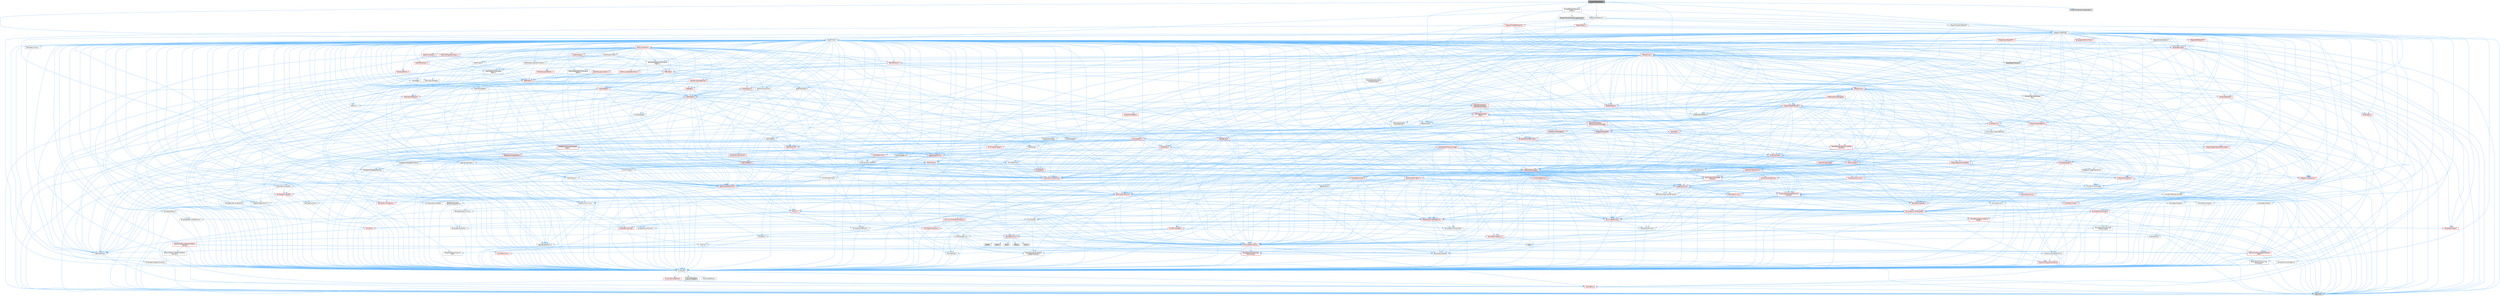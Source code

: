 digraph "BlueprintMapLibrary.h"
{
 // INTERACTIVE_SVG=YES
 // LATEX_PDF_SIZE
  bgcolor="transparent";
  edge [fontname=Helvetica,fontsize=10,labelfontname=Helvetica,labelfontsize=10];
  node [fontname=Helvetica,fontsize=10,shape=box,height=0.2,width=0.4];
  Node1 [id="Node000001",label="BlueprintMapLibrary.h",height=0.2,width=0.4,color="gray40", fillcolor="grey60", style="filled", fontcolor="black",tooltip=" "];
  Node1 -> Node2 [id="edge1_Node000001_Node000002",color="steelblue1",style="solid",tooltip=" "];
  Node2 [id="Node000002",label="CoreMinimal.h",height=0.2,width=0.4,color="grey40", fillcolor="white", style="filled",URL="$d7/d67/CoreMinimal_8h.html",tooltip=" "];
  Node2 -> Node3 [id="edge2_Node000002_Node000003",color="steelblue1",style="solid",tooltip=" "];
  Node3 [id="Node000003",label="CoreTypes.h",height=0.2,width=0.4,color="grey40", fillcolor="white", style="filled",URL="$dc/dec/CoreTypes_8h.html",tooltip=" "];
  Node3 -> Node4 [id="edge3_Node000003_Node000004",color="steelblue1",style="solid",tooltip=" "];
  Node4 [id="Node000004",label="HAL/Platform.h",height=0.2,width=0.4,color="red", fillcolor="#FFF0F0", style="filled",URL="$d9/dd0/Platform_8h.html",tooltip=" "];
  Node4 -> Node7 [id="edge4_Node000004_Node000007",color="steelblue1",style="solid",tooltip=" "];
  Node7 [id="Node000007",label="type_traits",height=0.2,width=0.4,color="grey60", fillcolor="#E0E0E0", style="filled",tooltip=" "];
  Node3 -> Node14 [id="edge5_Node000003_Node000014",color="steelblue1",style="solid",tooltip=" "];
  Node14 [id="Node000014",label="ProfilingDebugging\l/UMemoryDefines.h",height=0.2,width=0.4,color="grey40", fillcolor="white", style="filled",URL="$d2/da2/UMemoryDefines_8h.html",tooltip=" "];
  Node3 -> Node15 [id="edge6_Node000003_Node000015",color="steelblue1",style="solid",tooltip=" "];
  Node15 [id="Node000015",label="Misc/CoreMiscDefines.h",height=0.2,width=0.4,color="red", fillcolor="#FFF0F0", style="filled",URL="$da/d38/CoreMiscDefines_8h.html",tooltip=" "];
  Node15 -> Node4 [id="edge7_Node000015_Node000004",color="steelblue1",style="solid",tooltip=" "];
  Node3 -> Node16 [id="edge8_Node000003_Node000016",color="steelblue1",style="solid",tooltip=" "];
  Node16 [id="Node000016",label="Misc/CoreDefines.h",height=0.2,width=0.4,color="grey40", fillcolor="white", style="filled",URL="$d3/dd2/CoreDefines_8h.html",tooltip=" "];
  Node2 -> Node17 [id="edge9_Node000002_Node000017",color="steelblue1",style="solid",tooltip=" "];
  Node17 [id="Node000017",label="CoreFwd.h",height=0.2,width=0.4,color="grey40", fillcolor="white", style="filled",URL="$d1/d1e/CoreFwd_8h.html",tooltip=" "];
  Node17 -> Node3 [id="edge10_Node000017_Node000003",color="steelblue1",style="solid",tooltip=" "];
  Node17 -> Node18 [id="edge11_Node000017_Node000018",color="steelblue1",style="solid",tooltip=" "];
  Node18 [id="Node000018",label="Containers/ContainersFwd.h",height=0.2,width=0.4,color="grey40", fillcolor="white", style="filled",URL="$d4/d0a/ContainersFwd_8h.html",tooltip=" "];
  Node18 -> Node4 [id="edge12_Node000018_Node000004",color="steelblue1",style="solid",tooltip=" "];
  Node18 -> Node3 [id="edge13_Node000018_Node000003",color="steelblue1",style="solid",tooltip=" "];
  Node18 -> Node19 [id="edge14_Node000018_Node000019",color="steelblue1",style="solid",tooltip=" "];
  Node19 [id="Node000019",label="Traits/IsContiguousContainer.h",height=0.2,width=0.4,color="red", fillcolor="#FFF0F0", style="filled",URL="$d5/d3c/IsContiguousContainer_8h.html",tooltip=" "];
  Node19 -> Node3 [id="edge15_Node000019_Node000003",color="steelblue1",style="solid",tooltip=" "];
  Node17 -> Node22 [id="edge16_Node000017_Node000022",color="steelblue1",style="solid",tooltip=" "];
  Node22 [id="Node000022",label="Math/MathFwd.h",height=0.2,width=0.4,color="grey40", fillcolor="white", style="filled",URL="$d2/d10/MathFwd_8h.html",tooltip=" "];
  Node22 -> Node4 [id="edge17_Node000022_Node000004",color="steelblue1",style="solid",tooltip=" "];
  Node17 -> Node23 [id="edge18_Node000017_Node000023",color="steelblue1",style="solid",tooltip=" "];
  Node23 [id="Node000023",label="UObject/UObjectHierarchy\lFwd.h",height=0.2,width=0.4,color="grey40", fillcolor="white", style="filled",URL="$d3/d13/UObjectHierarchyFwd_8h.html",tooltip=" "];
  Node2 -> Node23 [id="edge19_Node000002_Node000023",color="steelblue1",style="solid",tooltip=" "];
  Node2 -> Node18 [id="edge20_Node000002_Node000018",color="steelblue1",style="solid",tooltip=" "];
  Node2 -> Node24 [id="edge21_Node000002_Node000024",color="steelblue1",style="solid",tooltip=" "];
  Node24 [id="Node000024",label="Misc/VarArgs.h",height=0.2,width=0.4,color="grey40", fillcolor="white", style="filled",URL="$d5/d6f/VarArgs_8h.html",tooltip=" "];
  Node24 -> Node3 [id="edge22_Node000024_Node000003",color="steelblue1",style="solid",tooltip=" "];
  Node2 -> Node25 [id="edge23_Node000002_Node000025",color="steelblue1",style="solid",tooltip=" "];
  Node25 [id="Node000025",label="Logging/LogVerbosity.h",height=0.2,width=0.4,color="grey40", fillcolor="white", style="filled",URL="$d2/d8f/LogVerbosity_8h.html",tooltip=" "];
  Node25 -> Node3 [id="edge24_Node000025_Node000003",color="steelblue1",style="solid",tooltip=" "];
  Node2 -> Node26 [id="edge25_Node000002_Node000026",color="steelblue1",style="solid",tooltip=" "];
  Node26 [id="Node000026",label="Misc/OutputDevice.h",height=0.2,width=0.4,color="grey40", fillcolor="white", style="filled",URL="$d7/d32/OutputDevice_8h.html",tooltip=" "];
  Node26 -> Node17 [id="edge26_Node000026_Node000017",color="steelblue1",style="solid",tooltip=" "];
  Node26 -> Node3 [id="edge27_Node000026_Node000003",color="steelblue1",style="solid",tooltip=" "];
  Node26 -> Node25 [id="edge28_Node000026_Node000025",color="steelblue1",style="solid",tooltip=" "];
  Node26 -> Node24 [id="edge29_Node000026_Node000024",color="steelblue1",style="solid",tooltip=" "];
  Node26 -> Node27 [id="edge30_Node000026_Node000027",color="steelblue1",style="solid",tooltip=" "];
  Node27 [id="Node000027",label="Templates/IsArrayOrRefOf\lTypeByPredicate.h",height=0.2,width=0.4,color="grey40", fillcolor="white", style="filled",URL="$d6/da1/IsArrayOrRefOfTypeByPredicate_8h.html",tooltip=" "];
  Node27 -> Node3 [id="edge31_Node000027_Node000003",color="steelblue1",style="solid",tooltip=" "];
  Node26 -> Node28 [id="edge32_Node000026_Node000028",color="steelblue1",style="solid",tooltip=" "];
  Node28 [id="Node000028",label="Templates/IsValidVariadic\lFunctionArg.h",height=0.2,width=0.4,color="red", fillcolor="#FFF0F0", style="filled",URL="$d0/dc8/IsValidVariadicFunctionArg_8h.html",tooltip=" "];
  Node28 -> Node3 [id="edge33_Node000028_Node000003",color="steelblue1",style="solid",tooltip=" "];
  Node28 -> Node7 [id="edge34_Node000028_Node000007",color="steelblue1",style="solid",tooltip=" "];
  Node26 -> Node30 [id="edge35_Node000026_Node000030",color="steelblue1",style="solid",tooltip=" "];
  Node30 [id="Node000030",label="Traits/IsCharEncodingCompatible\lWith.h",height=0.2,width=0.4,color="red", fillcolor="#FFF0F0", style="filled",URL="$df/dd1/IsCharEncodingCompatibleWith_8h.html",tooltip=" "];
  Node30 -> Node7 [id="edge36_Node000030_Node000007",color="steelblue1",style="solid",tooltip=" "];
  Node2 -> Node32 [id="edge37_Node000002_Node000032",color="steelblue1",style="solid",tooltip=" "];
  Node32 [id="Node000032",label="HAL/PlatformCrt.h",height=0.2,width=0.4,color="red", fillcolor="#FFF0F0", style="filled",URL="$d8/d75/PlatformCrt_8h.html",tooltip=" "];
  Node32 -> Node33 [id="edge38_Node000032_Node000033",color="steelblue1",style="solid",tooltip=" "];
  Node33 [id="Node000033",label="new",height=0.2,width=0.4,color="grey60", fillcolor="#E0E0E0", style="filled",tooltip=" "];
  Node32 -> Node34 [id="edge39_Node000032_Node000034",color="steelblue1",style="solid",tooltip=" "];
  Node34 [id="Node000034",label="wchar.h",height=0.2,width=0.4,color="grey60", fillcolor="#E0E0E0", style="filled",tooltip=" "];
  Node32 -> Node35 [id="edge40_Node000032_Node000035",color="steelblue1",style="solid",tooltip=" "];
  Node35 [id="Node000035",label="stddef.h",height=0.2,width=0.4,color="grey60", fillcolor="#E0E0E0", style="filled",tooltip=" "];
  Node32 -> Node36 [id="edge41_Node000032_Node000036",color="steelblue1",style="solid",tooltip=" "];
  Node36 [id="Node000036",label="stdlib.h",height=0.2,width=0.4,color="grey60", fillcolor="#E0E0E0", style="filled",tooltip=" "];
  Node32 -> Node37 [id="edge42_Node000032_Node000037",color="steelblue1",style="solid",tooltip=" "];
  Node37 [id="Node000037",label="stdio.h",height=0.2,width=0.4,color="grey60", fillcolor="#E0E0E0", style="filled",tooltip=" "];
  Node32 -> Node38 [id="edge43_Node000032_Node000038",color="steelblue1",style="solid",tooltip=" "];
  Node38 [id="Node000038",label="stdarg.h",height=0.2,width=0.4,color="grey60", fillcolor="#E0E0E0", style="filled",tooltip=" "];
  Node2 -> Node42 [id="edge44_Node000002_Node000042",color="steelblue1",style="solid",tooltip=" "];
  Node42 [id="Node000042",label="HAL/PlatformMisc.h",height=0.2,width=0.4,color="red", fillcolor="#FFF0F0", style="filled",URL="$d0/df5/PlatformMisc_8h.html",tooltip=" "];
  Node42 -> Node3 [id="edge45_Node000042_Node000003",color="steelblue1",style="solid",tooltip=" "];
  Node2 -> Node61 [id="edge46_Node000002_Node000061",color="steelblue1",style="solid",tooltip=" "];
  Node61 [id="Node000061",label="Misc/AssertionMacros.h",height=0.2,width=0.4,color="red", fillcolor="#FFF0F0", style="filled",URL="$d0/dfa/AssertionMacros_8h.html",tooltip=" "];
  Node61 -> Node3 [id="edge47_Node000061_Node000003",color="steelblue1",style="solid",tooltip=" "];
  Node61 -> Node4 [id="edge48_Node000061_Node000004",color="steelblue1",style="solid",tooltip=" "];
  Node61 -> Node42 [id="edge49_Node000061_Node000042",color="steelblue1",style="solid",tooltip=" "];
  Node61 -> Node62 [id="edge50_Node000061_Node000062",color="steelblue1",style="solid",tooltip=" "];
  Node62 [id="Node000062",label="Templates/EnableIf.h",height=0.2,width=0.4,color="grey40", fillcolor="white", style="filled",URL="$d7/d60/EnableIf_8h.html",tooltip=" "];
  Node62 -> Node3 [id="edge51_Node000062_Node000003",color="steelblue1",style="solid",tooltip=" "];
  Node61 -> Node27 [id="edge52_Node000061_Node000027",color="steelblue1",style="solid",tooltip=" "];
  Node61 -> Node28 [id="edge53_Node000061_Node000028",color="steelblue1",style="solid",tooltip=" "];
  Node61 -> Node30 [id="edge54_Node000061_Node000030",color="steelblue1",style="solid",tooltip=" "];
  Node61 -> Node24 [id="edge55_Node000061_Node000024",color="steelblue1",style="solid",tooltip=" "];
  Node2 -> Node70 [id="edge56_Node000002_Node000070",color="steelblue1",style="solid",tooltip=" "];
  Node70 [id="Node000070",label="Templates/IsPointer.h",height=0.2,width=0.4,color="grey40", fillcolor="white", style="filled",URL="$d7/d05/IsPointer_8h.html",tooltip=" "];
  Node70 -> Node3 [id="edge57_Node000070_Node000003",color="steelblue1",style="solid",tooltip=" "];
  Node2 -> Node71 [id="edge58_Node000002_Node000071",color="steelblue1",style="solid",tooltip=" "];
  Node71 [id="Node000071",label="HAL/PlatformMemory.h",height=0.2,width=0.4,color="red", fillcolor="#FFF0F0", style="filled",URL="$de/d68/PlatformMemory_8h.html",tooltip=" "];
  Node71 -> Node3 [id="edge59_Node000071_Node000003",color="steelblue1",style="solid",tooltip=" "];
  Node2 -> Node54 [id="edge60_Node000002_Node000054",color="steelblue1",style="solid",tooltip=" "];
  Node54 [id="Node000054",label="HAL/PlatformAtomics.h",height=0.2,width=0.4,color="red", fillcolor="#FFF0F0", style="filled",URL="$d3/d36/PlatformAtomics_8h.html",tooltip=" "];
  Node54 -> Node3 [id="edge61_Node000054_Node000003",color="steelblue1",style="solid",tooltip=" "];
  Node2 -> Node76 [id="edge62_Node000002_Node000076",color="steelblue1",style="solid",tooltip=" "];
  Node76 [id="Node000076",label="Misc/Exec.h",height=0.2,width=0.4,color="grey40", fillcolor="white", style="filled",URL="$de/ddb/Exec_8h.html",tooltip=" "];
  Node76 -> Node3 [id="edge63_Node000076_Node000003",color="steelblue1",style="solid",tooltip=" "];
  Node76 -> Node61 [id="edge64_Node000076_Node000061",color="steelblue1",style="solid",tooltip=" "];
  Node2 -> Node77 [id="edge65_Node000002_Node000077",color="steelblue1",style="solid",tooltip=" "];
  Node77 [id="Node000077",label="HAL/MemoryBase.h",height=0.2,width=0.4,color="red", fillcolor="#FFF0F0", style="filled",URL="$d6/d9f/MemoryBase_8h.html",tooltip=" "];
  Node77 -> Node3 [id="edge66_Node000077_Node000003",color="steelblue1",style="solid",tooltip=" "];
  Node77 -> Node54 [id="edge67_Node000077_Node000054",color="steelblue1",style="solid",tooltip=" "];
  Node77 -> Node32 [id="edge68_Node000077_Node000032",color="steelblue1",style="solid",tooltip=" "];
  Node77 -> Node76 [id="edge69_Node000077_Node000076",color="steelblue1",style="solid",tooltip=" "];
  Node77 -> Node26 [id="edge70_Node000077_Node000026",color="steelblue1",style="solid",tooltip=" "];
  Node2 -> Node87 [id="edge71_Node000002_Node000087",color="steelblue1",style="solid",tooltip=" "];
  Node87 [id="Node000087",label="HAL/UnrealMemory.h",height=0.2,width=0.4,color="red", fillcolor="#FFF0F0", style="filled",URL="$d9/d96/UnrealMemory_8h.html",tooltip=" "];
  Node87 -> Node3 [id="edge72_Node000087_Node000003",color="steelblue1",style="solid",tooltip=" "];
  Node87 -> Node77 [id="edge73_Node000087_Node000077",color="steelblue1",style="solid",tooltip=" "];
  Node87 -> Node71 [id="edge74_Node000087_Node000071",color="steelblue1",style="solid",tooltip=" "];
  Node87 -> Node70 [id="edge75_Node000087_Node000070",color="steelblue1",style="solid",tooltip=" "];
  Node2 -> Node89 [id="edge76_Node000002_Node000089",color="steelblue1",style="solid",tooltip=" "];
  Node89 [id="Node000089",label="Templates/IsArithmetic.h",height=0.2,width=0.4,color="grey40", fillcolor="white", style="filled",URL="$d2/d5d/IsArithmetic_8h.html",tooltip=" "];
  Node89 -> Node3 [id="edge77_Node000089_Node000003",color="steelblue1",style="solid",tooltip=" "];
  Node2 -> Node83 [id="edge78_Node000002_Node000083",color="steelblue1",style="solid",tooltip=" "];
  Node83 [id="Node000083",label="Templates/AndOrNot.h",height=0.2,width=0.4,color="grey40", fillcolor="white", style="filled",URL="$db/d0a/AndOrNot_8h.html",tooltip=" "];
  Node83 -> Node3 [id="edge79_Node000083_Node000003",color="steelblue1",style="solid",tooltip=" "];
  Node2 -> Node90 [id="edge80_Node000002_Node000090",color="steelblue1",style="solid",tooltip=" "];
  Node90 [id="Node000090",label="Templates/IsPODType.h",height=0.2,width=0.4,color="grey40", fillcolor="white", style="filled",URL="$d7/db1/IsPODType_8h.html",tooltip=" "];
  Node90 -> Node3 [id="edge81_Node000090_Node000003",color="steelblue1",style="solid",tooltip=" "];
  Node2 -> Node91 [id="edge82_Node000002_Node000091",color="steelblue1",style="solid",tooltip=" "];
  Node91 [id="Node000091",label="Templates/IsUECoreType.h",height=0.2,width=0.4,color="grey40", fillcolor="white", style="filled",URL="$d1/db8/IsUECoreType_8h.html",tooltip=" "];
  Node91 -> Node3 [id="edge83_Node000091_Node000003",color="steelblue1",style="solid",tooltip=" "];
  Node91 -> Node7 [id="edge84_Node000091_Node000007",color="steelblue1",style="solid",tooltip=" "];
  Node2 -> Node84 [id="edge85_Node000002_Node000084",color="steelblue1",style="solid",tooltip=" "];
  Node84 [id="Node000084",label="Templates/IsTriviallyCopy\lConstructible.h",height=0.2,width=0.4,color="grey40", fillcolor="white", style="filled",URL="$d3/d78/IsTriviallyCopyConstructible_8h.html",tooltip=" "];
  Node84 -> Node3 [id="edge86_Node000084_Node000003",color="steelblue1",style="solid",tooltip=" "];
  Node84 -> Node7 [id="edge87_Node000084_Node000007",color="steelblue1",style="solid",tooltip=" "];
  Node2 -> Node92 [id="edge88_Node000002_Node000092",color="steelblue1",style="solid",tooltip=" "];
  Node92 [id="Node000092",label="Templates/UnrealTypeTraits.h",height=0.2,width=0.4,color="red", fillcolor="#FFF0F0", style="filled",URL="$d2/d2d/UnrealTypeTraits_8h.html",tooltip=" "];
  Node92 -> Node3 [id="edge89_Node000092_Node000003",color="steelblue1",style="solid",tooltip=" "];
  Node92 -> Node70 [id="edge90_Node000092_Node000070",color="steelblue1",style="solid",tooltip=" "];
  Node92 -> Node61 [id="edge91_Node000092_Node000061",color="steelblue1",style="solid",tooltip=" "];
  Node92 -> Node83 [id="edge92_Node000092_Node000083",color="steelblue1",style="solid",tooltip=" "];
  Node92 -> Node62 [id="edge93_Node000092_Node000062",color="steelblue1",style="solid",tooltip=" "];
  Node92 -> Node89 [id="edge94_Node000092_Node000089",color="steelblue1",style="solid",tooltip=" "];
  Node92 -> Node93 [id="edge95_Node000092_Node000093",color="steelblue1",style="solid",tooltip=" "];
  Node93 [id="Node000093",label="Templates/Models.h",height=0.2,width=0.4,color="red", fillcolor="#FFF0F0", style="filled",URL="$d3/d0c/Models_8h.html",tooltip=" "];
  Node92 -> Node90 [id="edge96_Node000092_Node000090",color="steelblue1",style="solid",tooltip=" "];
  Node92 -> Node91 [id="edge97_Node000092_Node000091",color="steelblue1",style="solid",tooltip=" "];
  Node92 -> Node84 [id="edge98_Node000092_Node000084",color="steelblue1",style="solid",tooltip=" "];
  Node2 -> Node62 [id="edge99_Node000002_Node000062",color="steelblue1",style="solid",tooltip=" "];
  Node2 -> Node94 [id="edge100_Node000002_Node000094",color="steelblue1",style="solid",tooltip=" "];
  Node94 [id="Node000094",label="Templates/RemoveReference.h",height=0.2,width=0.4,color="grey40", fillcolor="white", style="filled",URL="$da/dbe/RemoveReference_8h.html",tooltip=" "];
  Node94 -> Node3 [id="edge101_Node000094_Node000003",color="steelblue1",style="solid",tooltip=" "];
  Node2 -> Node95 [id="edge102_Node000002_Node000095",color="steelblue1",style="solid",tooltip=" "];
  Node95 [id="Node000095",label="Templates/IntegralConstant.h",height=0.2,width=0.4,color="grey40", fillcolor="white", style="filled",URL="$db/d1b/IntegralConstant_8h.html",tooltip=" "];
  Node95 -> Node3 [id="edge103_Node000095_Node000003",color="steelblue1",style="solid",tooltip=" "];
  Node2 -> Node96 [id="edge104_Node000002_Node000096",color="steelblue1",style="solid",tooltip=" "];
  Node96 [id="Node000096",label="Templates/IsClass.h",height=0.2,width=0.4,color="grey40", fillcolor="white", style="filled",URL="$db/dcb/IsClass_8h.html",tooltip=" "];
  Node96 -> Node3 [id="edge105_Node000096_Node000003",color="steelblue1",style="solid",tooltip=" "];
  Node2 -> Node97 [id="edge106_Node000002_Node000097",color="steelblue1",style="solid",tooltip=" "];
  Node97 [id="Node000097",label="Templates/TypeCompatible\lBytes.h",height=0.2,width=0.4,color="red", fillcolor="#FFF0F0", style="filled",URL="$df/d0a/TypeCompatibleBytes_8h.html",tooltip=" "];
  Node97 -> Node3 [id="edge107_Node000097_Node000003",color="steelblue1",style="solid",tooltip=" "];
  Node97 -> Node33 [id="edge108_Node000097_Node000033",color="steelblue1",style="solid",tooltip=" "];
  Node97 -> Node7 [id="edge109_Node000097_Node000007",color="steelblue1",style="solid",tooltip=" "];
  Node2 -> Node19 [id="edge110_Node000002_Node000019",color="steelblue1",style="solid",tooltip=" "];
  Node2 -> Node98 [id="edge111_Node000002_Node000098",color="steelblue1",style="solid",tooltip=" "];
  Node98 [id="Node000098",label="Templates/UnrealTemplate.h",height=0.2,width=0.4,color="red", fillcolor="#FFF0F0", style="filled",URL="$d4/d24/UnrealTemplate_8h.html",tooltip=" "];
  Node98 -> Node3 [id="edge112_Node000098_Node000003",color="steelblue1",style="solid",tooltip=" "];
  Node98 -> Node70 [id="edge113_Node000098_Node000070",color="steelblue1",style="solid",tooltip=" "];
  Node98 -> Node87 [id="edge114_Node000098_Node000087",color="steelblue1",style="solid",tooltip=" "];
  Node98 -> Node92 [id="edge115_Node000098_Node000092",color="steelblue1",style="solid",tooltip=" "];
  Node98 -> Node94 [id="edge116_Node000098_Node000094",color="steelblue1",style="solid",tooltip=" "];
  Node98 -> Node97 [id="edge117_Node000098_Node000097",color="steelblue1",style="solid",tooltip=" "];
  Node98 -> Node19 [id="edge118_Node000098_Node000019",color="steelblue1",style="solid",tooltip=" "];
  Node98 -> Node7 [id="edge119_Node000098_Node000007",color="steelblue1",style="solid",tooltip=" "];
  Node2 -> Node47 [id="edge120_Node000002_Node000047",color="steelblue1",style="solid",tooltip=" "];
  Node47 [id="Node000047",label="Math/NumericLimits.h",height=0.2,width=0.4,color="grey40", fillcolor="white", style="filled",URL="$df/d1b/NumericLimits_8h.html",tooltip=" "];
  Node47 -> Node3 [id="edge121_Node000047_Node000003",color="steelblue1",style="solid",tooltip=" "];
  Node2 -> Node102 [id="edge122_Node000002_Node000102",color="steelblue1",style="solid",tooltip=" "];
  Node102 [id="Node000102",label="HAL/PlatformMath.h",height=0.2,width=0.4,color="red", fillcolor="#FFF0F0", style="filled",URL="$dc/d53/PlatformMath_8h.html",tooltip=" "];
  Node102 -> Node3 [id="edge123_Node000102_Node000003",color="steelblue1",style="solid",tooltip=" "];
  Node2 -> Node85 [id="edge124_Node000002_Node000085",color="steelblue1",style="solid",tooltip=" "];
  Node85 [id="Node000085",label="Templates/IsTriviallyCopy\lAssignable.h",height=0.2,width=0.4,color="grey40", fillcolor="white", style="filled",URL="$d2/df2/IsTriviallyCopyAssignable_8h.html",tooltip=" "];
  Node85 -> Node3 [id="edge125_Node000085_Node000003",color="steelblue1",style="solid",tooltip=" "];
  Node85 -> Node7 [id="edge126_Node000085_Node000007",color="steelblue1",style="solid",tooltip=" "];
  Node2 -> Node110 [id="edge127_Node000002_Node000110",color="steelblue1",style="solid",tooltip=" "];
  Node110 [id="Node000110",label="Templates/MemoryOps.h",height=0.2,width=0.4,color="red", fillcolor="#FFF0F0", style="filled",URL="$db/dea/MemoryOps_8h.html",tooltip=" "];
  Node110 -> Node3 [id="edge128_Node000110_Node000003",color="steelblue1",style="solid",tooltip=" "];
  Node110 -> Node87 [id="edge129_Node000110_Node000087",color="steelblue1",style="solid",tooltip=" "];
  Node110 -> Node85 [id="edge130_Node000110_Node000085",color="steelblue1",style="solid",tooltip=" "];
  Node110 -> Node84 [id="edge131_Node000110_Node000084",color="steelblue1",style="solid",tooltip=" "];
  Node110 -> Node92 [id="edge132_Node000110_Node000092",color="steelblue1",style="solid",tooltip=" "];
  Node110 -> Node33 [id="edge133_Node000110_Node000033",color="steelblue1",style="solid",tooltip=" "];
  Node110 -> Node7 [id="edge134_Node000110_Node000007",color="steelblue1",style="solid",tooltip=" "];
  Node2 -> Node111 [id="edge135_Node000002_Node000111",color="steelblue1",style="solid",tooltip=" "];
  Node111 [id="Node000111",label="Containers/ContainerAllocation\lPolicies.h",height=0.2,width=0.4,color="red", fillcolor="#FFF0F0", style="filled",URL="$d7/dff/ContainerAllocationPolicies_8h.html",tooltip=" "];
  Node111 -> Node3 [id="edge136_Node000111_Node000003",color="steelblue1",style="solid",tooltip=" "];
  Node111 -> Node111 [id="edge137_Node000111_Node000111",color="steelblue1",style="solid",tooltip=" "];
  Node111 -> Node102 [id="edge138_Node000111_Node000102",color="steelblue1",style="solid",tooltip=" "];
  Node111 -> Node87 [id="edge139_Node000111_Node000087",color="steelblue1",style="solid",tooltip=" "];
  Node111 -> Node47 [id="edge140_Node000111_Node000047",color="steelblue1",style="solid",tooltip=" "];
  Node111 -> Node61 [id="edge141_Node000111_Node000061",color="steelblue1",style="solid",tooltip=" "];
  Node111 -> Node110 [id="edge142_Node000111_Node000110",color="steelblue1",style="solid",tooltip=" "];
  Node111 -> Node97 [id="edge143_Node000111_Node000097",color="steelblue1",style="solid",tooltip=" "];
  Node111 -> Node7 [id="edge144_Node000111_Node000007",color="steelblue1",style="solid",tooltip=" "];
  Node2 -> Node114 [id="edge145_Node000002_Node000114",color="steelblue1",style="solid",tooltip=" "];
  Node114 [id="Node000114",label="Templates/IsEnumClass.h",height=0.2,width=0.4,color="grey40", fillcolor="white", style="filled",URL="$d7/d15/IsEnumClass_8h.html",tooltip=" "];
  Node114 -> Node3 [id="edge146_Node000114_Node000003",color="steelblue1",style="solid",tooltip=" "];
  Node114 -> Node83 [id="edge147_Node000114_Node000083",color="steelblue1",style="solid",tooltip=" "];
  Node2 -> Node115 [id="edge148_Node000002_Node000115",color="steelblue1",style="solid",tooltip=" "];
  Node115 [id="Node000115",label="HAL/PlatformProperties.h",height=0.2,width=0.4,color="red", fillcolor="#FFF0F0", style="filled",URL="$d9/db0/PlatformProperties_8h.html",tooltip=" "];
  Node115 -> Node3 [id="edge149_Node000115_Node000003",color="steelblue1",style="solid",tooltip=" "];
  Node2 -> Node118 [id="edge150_Node000002_Node000118",color="steelblue1",style="solid",tooltip=" "];
  Node118 [id="Node000118",label="Misc/EngineVersionBase.h",height=0.2,width=0.4,color="grey40", fillcolor="white", style="filled",URL="$d5/d2b/EngineVersionBase_8h.html",tooltip=" "];
  Node118 -> Node3 [id="edge151_Node000118_Node000003",color="steelblue1",style="solid",tooltip=" "];
  Node2 -> Node119 [id="edge152_Node000002_Node000119",color="steelblue1",style="solid",tooltip=" "];
  Node119 [id="Node000119",label="Internationalization\l/TextNamespaceFwd.h",height=0.2,width=0.4,color="grey40", fillcolor="white", style="filled",URL="$d8/d97/TextNamespaceFwd_8h.html",tooltip=" "];
  Node119 -> Node3 [id="edge153_Node000119_Node000003",color="steelblue1",style="solid",tooltip=" "];
  Node2 -> Node120 [id="edge154_Node000002_Node000120",color="steelblue1",style="solid",tooltip=" "];
  Node120 [id="Node000120",label="Serialization/Archive.h",height=0.2,width=0.4,color="red", fillcolor="#FFF0F0", style="filled",URL="$d7/d3b/Archive_8h.html",tooltip=" "];
  Node120 -> Node17 [id="edge155_Node000120_Node000017",color="steelblue1",style="solid",tooltip=" "];
  Node120 -> Node3 [id="edge156_Node000120_Node000003",color="steelblue1",style="solid",tooltip=" "];
  Node120 -> Node115 [id="edge157_Node000120_Node000115",color="steelblue1",style="solid",tooltip=" "];
  Node120 -> Node119 [id="edge158_Node000120_Node000119",color="steelblue1",style="solid",tooltip=" "];
  Node120 -> Node22 [id="edge159_Node000120_Node000022",color="steelblue1",style="solid",tooltip=" "];
  Node120 -> Node61 [id="edge160_Node000120_Node000061",color="steelblue1",style="solid",tooltip=" "];
  Node120 -> Node118 [id="edge161_Node000120_Node000118",color="steelblue1",style="solid",tooltip=" "];
  Node120 -> Node24 [id="edge162_Node000120_Node000024",color="steelblue1",style="solid",tooltip=" "];
  Node120 -> Node62 [id="edge163_Node000120_Node000062",color="steelblue1",style="solid",tooltip=" "];
  Node120 -> Node27 [id="edge164_Node000120_Node000027",color="steelblue1",style="solid",tooltip=" "];
  Node120 -> Node114 [id="edge165_Node000120_Node000114",color="steelblue1",style="solid",tooltip=" "];
  Node120 -> Node107 [id="edge166_Node000120_Node000107",color="steelblue1",style="solid",tooltip=" "];
  Node107 [id="Node000107",label="Templates/IsSigned.h",height=0.2,width=0.4,color="grey40", fillcolor="white", style="filled",URL="$d8/dd8/IsSigned_8h.html",tooltip=" "];
  Node107 -> Node3 [id="edge167_Node000107_Node000003",color="steelblue1",style="solid",tooltip=" "];
  Node120 -> Node28 [id="edge168_Node000120_Node000028",color="steelblue1",style="solid",tooltip=" "];
  Node120 -> Node98 [id="edge169_Node000120_Node000098",color="steelblue1",style="solid",tooltip=" "];
  Node120 -> Node30 [id="edge170_Node000120_Node000030",color="steelblue1",style="solid",tooltip=" "];
  Node120 -> Node123 [id="edge171_Node000120_Node000123",color="steelblue1",style="solid",tooltip=" "];
  Node123 [id="Node000123",label="UObject/ObjectVersion.h",height=0.2,width=0.4,color="grey40", fillcolor="white", style="filled",URL="$da/d63/ObjectVersion_8h.html",tooltip=" "];
  Node123 -> Node3 [id="edge172_Node000123_Node000003",color="steelblue1",style="solid",tooltip=" "];
  Node2 -> Node124 [id="edge173_Node000002_Node000124",color="steelblue1",style="solid",tooltip=" "];
  Node124 [id="Node000124",label="Templates/Less.h",height=0.2,width=0.4,color="grey40", fillcolor="white", style="filled",URL="$de/dc8/Less_8h.html",tooltip=" "];
  Node124 -> Node3 [id="edge174_Node000124_Node000003",color="steelblue1",style="solid",tooltip=" "];
  Node124 -> Node98 [id="edge175_Node000124_Node000098",color="steelblue1",style="solid",tooltip=" "];
  Node2 -> Node125 [id="edge176_Node000002_Node000125",color="steelblue1",style="solid",tooltip=" "];
  Node125 [id="Node000125",label="Templates/Sorting.h",height=0.2,width=0.4,color="red", fillcolor="#FFF0F0", style="filled",URL="$d3/d9e/Sorting_8h.html",tooltip=" "];
  Node125 -> Node3 [id="edge177_Node000125_Node000003",color="steelblue1",style="solid",tooltip=" "];
  Node125 -> Node102 [id="edge178_Node000125_Node000102",color="steelblue1",style="solid",tooltip=" "];
  Node125 -> Node124 [id="edge179_Node000125_Node000124",color="steelblue1",style="solid",tooltip=" "];
  Node2 -> Node136 [id="edge180_Node000002_Node000136",color="steelblue1",style="solid",tooltip=" "];
  Node136 [id="Node000136",label="Misc/Char.h",height=0.2,width=0.4,color="red", fillcolor="#FFF0F0", style="filled",URL="$d0/d58/Char_8h.html",tooltip=" "];
  Node136 -> Node3 [id="edge181_Node000136_Node000003",color="steelblue1",style="solid",tooltip=" "];
  Node136 -> Node7 [id="edge182_Node000136_Node000007",color="steelblue1",style="solid",tooltip=" "];
  Node2 -> Node139 [id="edge183_Node000002_Node000139",color="steelblue1",style="solid",tooltip=" "];
  Node139 [id="Node000139",label="GenericPlatform/GenericPlatform\lStricmp.h",height=0.2,width=0.4,color="grey40", fillcolor="white", style="filled",URL="$d2/d86/GenericPlatformStricmp_8h.html",tooltip=" "];
  Node139 -> Node3 [id="edge184_Node000139_Node000003",color="steelblue1",style="solid",tooltip=" "];
  Node2 -> Node140 [id="edge185_Node000002_Node000140",color="steelblue1",style="solid",tooltip=" "];
  Node140 [id="Node000140",label="GenericPlatform/GenericPlatform\lString.h",height=0.2,width=0.4,color="red", fillcolor="#FFF0F0", style="filled",URL="$dd/d20/GenericPlatformString_8h.html",tooltip=" "];
  Node140 -> Node3 [id="edge186_Node000140_Node000003",color="steelblue1",style="solid",tooltip=" "];
  Node140 -> Node139 [id="edge187_Node000140_Node000139",color="steelblue1",style="solid",tooltip=" "];
  Node140 -> Node62 [id="edge188_Node000140_Node000062",color="steelblue1",style="solid",tooltip=" "];
  Node140 -> Node30 [id="edge189_Node000140_Node000030",color="steelblue1",style="solid",tooltip=" "];
  Node140 -> Node7 [id="edge190_Node000140_Node000007",color="steelblue1",style="solid",tooltip=" "];
  Node2 -> Node73 [id="edge191_Node000002_Node000073",color="steelblue1",style="solid",tooltip=" "];
  Node73 [id="Node000073",label="HAL/PlatformString.h",height=0.2,width=0.4,color="red", fillcolor="#FFF0F0", style="filled",URL="$db/db5/PlatformString_8h.html",tooltip=" "];
  Node73 -> Node3 [id="edge192_Node000073_Node000003",color="steelblue1",style="solid",tooltip=" "];
  Node2 -> Node143 [id="edge193_Node000002_Node000143",color="steelblue1",style="solid",tooltip=" "];
  Node143 [id="Node000143",label="Misc/CString.h",height=0.2,width=0.4,color="grey40", fillcolor="white", style="filled",URL="$d2/d49/CString_8h.html",tooltip=" "];
  Node143 -> Node3 [id="edge194_Node000143_Node000003",color="steelblue1",style="solid",tooltip=" "];
  Node143 -> Node32 [id="edge195_Node000143_Node000032",color="steelblue1",style="solid",tooltip=" "];
  Node143 -> Node73 [id="edge196_Node000143_Node000073",color="steelblue1",style="solid",tooltip=" "];
  Node143 -> Node61 [id="edge197_Node000143_Node000061",color="steelblue1",style="solid",tooltip=" "];
  Node143 -> Node136 [id="edge198_Node000143_Node000136",color="steelblue1",style="solid",tooltip=" "];
  Node143 -> Node24 [id="edge199_Node000143_Node000024",color="steelblue1",style="solid",tooltip=" "];
  Node143 -> Node27 [id="edge200_Node000143_Node000027",color="steelblue1",style="solid",tooltip=" "];
  Node143 -> Node28 [id="edge201_Node000143_Node000028",color="steelblue1",style="solid",tooltip=" "];
  Node143 -> Node30 [id="edge202_Node000143_Node000030",color="steelblue1",style="solid",tooltip=" "];
  Node2 -> Node144 [id="edge203_Node000002_Node000144",color="steelblue1",style="solid",tooltip=" "];
  Node144 [id="Node000144",label="Misc/Crc.h",height=0.2,width=0.4,color="red", fillcolor="#FFF0F0", style="filled",URL="$d4/dd2/Crc_8h.html",tooltip=" "];
  Node144 -> Node3 [id="edge204_Node000144_Node000003",color="steelblue1",style="solid",tooltip=" "];
  Node144 -> Node73 [id="edge205_Node000144_Node000073",color="steelblue1",style="solid",tooltip=" "];
  Node144 -> Node61 [id="edge206_Node000144_Node000061",color="steelblue1",style="solid",tooltip=" "];
  Node144 -> Node143 [id="edge207_Node000144_Node000143",color="steelblue1",style="solid",tooltip=" "];
  Node144 -> Node136 [id="edge208_Node000144_Node000136",color="steelblue1",style="solid",tooltip=" "];
  Node144 -> Node92 [id="edge209_Node000144_Node000092",color="steelblue1",style="solid",tooltip=" "];
  Node2 -> Node135 [id="edge210_Node000002_Node000135",color="steelblue1",style="solid",tooltip=" "];
  Node135 [id="Node000135",label="Math/UnrealMathUtility.h",height=0.2,width=0.4,color="red", fillcolor="#FFF0F0", style="filled",URL="$db/db8/UnrealMathUtility_8h.html",tooltip=" "];
  Node135 -> Node3 [id="edge211_Node000135_Node000003",color="steelblue1",style="solid",tooltip=" "];
  Node135 -> Node61 [id="edge212_Node000135_Node000061",color="steelblue1",style="solid",tooltip=" "];
  Node135 -> Node102 [id="edge213_Node000135_Node000102",color="steelblue1",style="solid",tooltip=" "];
  Node135 -> Node22 [id="edge214_Node000135_Node000022",color="steelblue1",style="solid",tooltip=" "];
  Node2 -> Node145 [id="edge215_Node000002_Node000145",color="steelblue1",style="solid",tooltip=" "];
  Node145 [id="Node000145",label="Containers/UnrealString.h",height=0.2,width=0.4,color="red", fillcolor="#FFF0F0", style="filled",URL="$d5/dba/UnrealString_8h.html",tooltip=" "];
  Node2 -> Node149 [id="edge216_Node000002_Node000149",color="steelblue1",style="solid",tooltip=" "];
  Node149 [id="Node000149",label="Containers/Array.h",height=0.2,width=0.4,color="red", fillcolor="#FFF0F0", style="filled",URL="$df/dd0/Array_8h.html",tooltip=" "];
  Node149 -> Node3 [id="edge217_Node000149_Node000003",color="steelblue1",style="solid",tooltip=" "];
  Node149 -> Node61 [id="edge218_Node000149_Node000061",color="steelblue1",style="solid",tooltip=" "];
  Node149 -> Node87 [id="edge219_Node000149_Node000087",color="steelblue1",style="solid",tooltip=" "];
  Node149 -> Node92 [id="edge220_Node000149_Node000092",color="steelblue1",style="solid",tooltip=" "];
  Node149 -> Node98 [id="edge221_Node000149_Node000098",color="steelblue1",style="solid",tooltip=" "];
  Node149 -> Node111 [id="edge222_Node000149_Node000111",color="steelblue1",style="solid",tooltip=" "];
  Node149 -> Node120 [id="edge223_Node000149_Node000120",color="steelblue1",style="solid",tooltip=" "];
  Node149 -> Node170 [id="edge224_Node000149_Node000170",color="steelblue1",style="solid",tooltip=" "];
  Node170 [id="Node000170",label="Concepts/GetTypeHashable.h",height=0.2,width=0.4,color="grey40", fillcolor="white", style="filled",URL="$d3/da2/GetTypeHashable_8h.html",tooltip=" "];
  Node170 -> Node3 [id="edge225_Node000170_Node000003",color="steelblue1",style="solid",tooltip=" "];
  Node170 -> Node161 [id="edge226_Node000170_Node000161",color="steelblue1",style="solid",tooltip=" "];
  Node161 [id="Node000161",label="Templates/TypeHash.h",height=0.2,width=0.4,color="red", fillcolor="#FFF0F0", style="filled",URL="$d1/d62/TypeHash_8h.html",tooltip=" "];
  Node161 -> Node3 [id="edge227_Node000161_Node000003",color="steelblue1",style="solid",tooltip=" "];
  Node161 -> Node144 [id="edge228_Node000161_Node000144",color="steelblue1",style="solid",tooltip=" "];
  Node161 -> Node7 [id="edge229_Node000161_Node000007",color="steelblue1",style="solid",tooltip=" "];
  Node149 -> Node128 [id="edge230_Node000149_Node000128",color="steelblue1",style="solid",tooltip=" "];
  Node128 [id="Node000128",label="Templates/Invoke.h",height=0.2,width=0.4,color="red", fillcolor="#FFF0F0", style="filled",URL="$d7/deb/Invoke_8h.html",tooltip=" "];
  Node128 -> Node3 [id="edge231_Node000128_Node000003",color="steelblue1",style="solid",tooltip=" "];
  Node128 -> Node98 [id="edge232_Node000128_Node000098",color="steelblue1",style="solid",tooltip=" "];
  Node128 -> Node7 [id="edge233_Node000128_Node000007",color="steelblue1",style="solid",tooltip=" "];
  Node149 -> Node124 [id="edge234_Node000149_Node000124",color="steelblue1",style="solid",tooltip=" "];
  Node149 -> Node125 [id="edge235_Node000149_Node000125",color="steelblue1",style="solid",tooltip=" "];
  Node149 -> Node172 [id="edge236_Node000149_Node000172",color="steelblue1",style="solid",tooltip=" "];
  Node172 [id="Node000172",label="Templates/AlignmentTemplates.h",height=0.2,width=0.4,color="grey40", fillcolor="white", style="filled",URL="$dd/d32/AlignmentTemplates_8h.html",tooltip=" "];
  Node172 -> Node3 [id="edge237_Node000172_Node000003",color="steelblue1",style="solid",tooltip=" "];
  Node172 -> Node81 [id="edge238_Node000172_Node000081",color="steelblue1",style="solid",tooltip=" "];
  Node81 [id="Node000081",label="Templates/IsIntegral.h",height=0.2,width=0.4,color="grey40", fillcolor="white", style="filled",URL="$da/d64/IsIntegral_8h.html",tooltip=" "];
  Node81 -> Node3 [id="edge239_Node000081_Node000003",color="steelblue1",style="solid",tooltip=" "];
  Node172 -> Node70 [id="edge240_Node000172_Node000070",color="steelblue1",style="solid",tooltip=" "];
  Node149 -> Node7 [id="edge241_Node000149_Node000007",color="steelblue1",style="solid",tooltip=" "];
  Node2 -> Node173 [id="edge242_Node000002_Node000173",color="steelblue1",style="solid",tooltip=" "];
  Node173 [id="Node000173",label="Misc/FrameNumber.h",height=0.2,width=0.4,color="grey40", fillcolor="white", style="filled",URL="$dd/dbd/FrameNumber_8h.html",tooltip=" "];
  Node173 -> Node3 [id="edge243_Node000173_Node000003",color="steelblue1",style="solid",tooltip=" "];
  Node173 -> Node47 [id="edge244_Node000173_Node000047",color="steelblue1",style="solid",tooltip=" "];
  Node173 -> Node135 [id="edge245_Node000173_Node000135",color="steelblue1",style="solid",tooltip=" "];
  Node173 -> Node62 [id="edge246_Node000173_Node000062",color="steelblue1",style="solid",tooltip=" "];
  Node173 -> Node92 [id="edge247_Node000173_Node000092",color="steelblue1",style="solid",tooltip=" "];
  Node2 -> Node174 [id="edge248_Node000002_Node000174",color="steelblue1",style="solid",tooltip=" "];
  Node174 [id="Node000174",label="Misc/Timespan.h",height=0.2,width=0.4,color="grey40", fillcolor="white", style="filled",URL="$da/dd9/Timespan_8h.html",tooltip=" "];
  Node174 -> Node3 [id="edge249_Node000174_Node000003",color="steelblue1",style="solid",tooltip=" "];
  Node174 -> Node175 [id="edge250_Node000174_Node000175",color="steelblue1",style="solid",tooltip=" "];
  Node175 [id="Node000175",label="Math/Interval.h",height=0.2,width=0.4,color="grey40", fillcolor="white", style="filled",URL="$d1/d55/Interval_8h.html",tooltip=" "];
  Node175 -> Node3 [id="edge251_Node000175_Node000003",color="steelblue1",style="solid",tooltip=" "];
  Node175 -> Node89 [id="edge252_Node000175_Node000089",color="steelblue1",style="solid",tooltip=" "];
  Node175 -> Node92 [id="edge253_Node000175_Node000092",color="steelblue1",style="solid",tooltip=" "];
  Node175 -> Node47 [id="edge254_Node000175_Node000047",color="steelblue1",style="solid",tooltip=" "];
  Node175 -> Node135 [id="edge255_Node000175_Node000135",color="steelblue1",style="solid",tooltip=" "];
  Node174 -> Node135 [id="edge256_Node000174_Node000135",color="steelblue1",style="solid",tooltip=" "];
  Node174 -> Node61 [id="edge257_Node000174_Node000061",color="steelblue1",style="solid",tooltip=" "];
  Node2 -> Node176 [id="edge258_Node000002_Node000176",color="steelblue1",style="solid",tooltip=" "];
  Node176 [id="Node000176",label="Containers/StringConv.h",height=0.2,width=0.4,color="red", fillcolor="#FFF0F0", style="filled",URL="$d3/ddf/StringConv_8h.html",tooltip=" "];
  Node176 -> Node3 [id="edge259_Node000176_Node000003",color="steelblue1",style="solid",tooltip=" "];
  Node176 -> Node61 [id="edge260_Node000176_Node000061",color="steelblue1",style="solid",tooltip=" "];
  Node176 -> Node111 [id="edge261_Node000176_Node000111",color="steelblue1",style="solid",tooltip=" "];
  Node176 -> Node149 [id="edge262_Node000176_Node000149",color="steelblue1",style="solid",tooltip=" "];
  Node176 -> Node143 [id="edge263_Node000176_Node000143",color="steelblue1",style="solid",tooltip=" "];
  Node176 -> Node177 [id="edge264_Node000176_Node000177",color="steelblue1",style="solid",tooltip=" "];
  Node177 [id="Node000177",label="Templates/IsArray.h",height=0.2,width=0.4,color="grey40", fillcolor="white", style="filled",URL="$d8/d8d/IsArray_8h.html",tooltip=" "];
  Node177 -> Node3 [id="edge265_Node000177_Node000003",color="steelblue1",style="solid",tooltip=" "];
  Node176 -> Node98 [id="edge266_Node000176_Node000098",color="steelblue1",style="solid",tooltip=" "];
  Node176 -> Node92 [id="edge267_Node000176_Node000092",color="steelblue1",style="solid",tooltip=" "];
  Node176 -> Node30 [id="edge268_Node000176_Node000030",color="steelblue1",style="solid",tooltip=" "];
  Node176 -> Node19 [id="edge269_Node000176_Node000019",color="steelblue1",style="solid",tooltip=" "];
  Node176 -> Node7 [id="edge270_Node000176_Node000007",color="steelblue1",style="solid",tooltip=" "];
  Node2 -> Node178 [id="edge271_Node000002_Node000178",color="steelblue1",style="solid",tooltip=" "];
  Node178 [id="Node000178",label="UObject/UnrealNames.h",height=0.2,width=0.4,color="red", fillcolor="#FFF0F0", style="filled",URL="$d8/db1/UnrealNames_8h.html",tooltip=" "];
  Node178 -> Node3 [id="edge272_Node000178_Node000003",color="steelblue1",style="solid",tooltip=" "];
  Node2 -> Node180 [id="edge273_Node000002_Node000180",color="steelblue1",style="solid",tooltip=" "];
  Node180 [id="Node000180",label="UObject/NameTypes.h",height=0.2,width=0.4,color="red", fillcolor="#FFF0F0", style="filled",URL="$d6/d35/NameTypes_8h.html",tooltip=" "];
  Node180 -> Node3 [id="edge274_Node000180_Node000003",color="steelblue1",style="solid",tooltip=" "];
  Node180 -> Node61 [id="edge275_Node000180_Node000061",color="steelblue1",style="solid",tooltip=" "];
  Node180 -> Node87 [id="edge276_Node000180_Node000087",color="steelblue1",style="solid",tooltip=" "];
  Node180 -> Node92 [id="edge277_Node000180_Node000092",color="steelblue1",style="solid",tooltip=" "];
  Node180 -> Node98 [id="edge278_Node000180_Node000098",color="steelblue1",style="solid",tooltip=" "];
  Node180 -> Node145 [id="edge279_Node000180_Node000145",color="steelblue1",style="solid",tooltip=" "];
  Node180 -> Node176 [id="edge280_Node000180_Node000176",color="steelblue1",style="solid",tooltip=" "];
  Node180 -> Node44 [id="edge281_Node000180_Node000044",color="steelblue1",style="solid",tooltip=" "];
  Node44 [id="Node000044",label="Containers/StringFwd.h",height=0.2,width=0.4,color="red", fillcolor="#FFF0F0", style="filled",URL="$df/d37/StringFwd_8h.html",tooltip=" "];
  Node44 -> Node3 [id="edge282_Node000044_Node000003",color="steelblue1",style="solid",tooltip=" "];
  Node44 -> Node19 [id="edge283_Node000044_Node000019",color="steelblue1",style="solid",tooltip=" "];
  Node180 -> Node178 [id="edge284_Node000180_Node000178",color="steelblue1",style="solid",tooltip=" "];
  Node2 -> Node188 [id="edge285_Node000002_Node000188",color="steelblue1",style="solid",tooltip=" "];
  Node188 [id="Node000188",label="Misc/Parse.h",height=0.2,width=0.4,color="red", fillcolor="#FFF0F0", style="filled",URL="$dc/d71/Parse_8h.html",tooltip=" "];
  Node188 -> Node44 [id="edge286_Node000188_Node000044",color="steelblue1",style="solid",tooltip=" "];
  Node188 -> Node145 [id="edge287_Node000188_Node000145",color="steelblue1",style="solid",tooltip=" "];
  Node188 -> Node3 [id="edge288_Node000188_Node000003",color="steelblue1",style="solid",tooltip=" "];
  Node188 -> Node32 [id="edge289_Node000188_Node000032",color="steelblue1",style="solid",tooltip=" "];
  Node188 -> Node49 [id="edge290_Node000188_Node000049",color="steelblue1",style="solid",tooltip=" "];
  Node49 [id="Node000049",label="Misc/EnumClassFlags.h",height=0.2,width=0.4,color="grey40", fillcolor="white", style="filled",URL="$d8/de7/EnumClassFlags_8h.html",tooltip=" "];
  Node188 -> Node189 [id="edge291_Node000188_Node000189",color="steelblue1",style="solid",tooltip=" "];
  Node189 [id="Node000189",label="Templates/Function.h",height=0.2,width=0.4,color="red", fillcolor="#FFF0F0", style="filled",URL="$df/df5/Function_8h.html",tooltip=" "];
  Node189 -> Node3 [id="edge292_Node000189_Node000003",color="steelblue1",style="solid",tooltip=" "];
  Node189 -> Node61 [id="edge293_Node000189_Node000061",color="steelblue1",style="solid",tooltip=" "];
  Node189 -> Node87 [id="edge294_Node000189_Node000087",color="steelblue1",style="solid",tooltip=" "];
  Node189 -> Node92 [id="edge295_Node000189_Node000092",color="steelblue1",style="solid",tooltip=" "];
  Node189 -> Node128 [id="edge296_Node000189_Node000128",color="steelblue1",style="solid",tooltip=" "];
  Node189 -> Node98 [id="edge297_Node000189_Node000098",color="steelblue1",style="solid",tooltip=" "];
  Node189 -> Node135 [id="edge298_Node000189_Node000135",color="steelblue1",style="solid",tooltip=" "];
  Node189 -> Node33 [id="edge299_Node000189_Node000033",color="steelblue1",style="solid",tooltip=" "];
  Node189 -> Node7 [id="edge300_Node000189_Node000007",color="steelblue1",style="solid",tooltip=" "];
  Node2 -> Node172 [id="edge301_Node000002_Node000172",color="steelblue1",style="solid",tooltip=" "];
  Node2 -> Node191 [id="edge302_Node000002_Node000191",color="steelblue1",style="solid",tooltip=" "];
  Node191 [id="Node000191",label="Misc/StructBuilder.h",height=0.2,width=0.4,color="grey40", fillcolor="white", style="filled",URL="$d9/db3/StructBuilder_8h.html",tooltip=" "];
  Node191 -> Node3 [id="edge303_Node000191_Node000003",color="steelblue1",style="solid",tooltip=" "];
  Node191 -> Node135 [id="edge304_Node000191_Node000135",color="steelblue1",style="solid",tooltip=" "];
  Node191 -> Node172 [id="edge305_Node000191_Node000172",color="steelblue1",style="solid",tooltip=" "];
  Node2 -> Node104 [id="edge306_Node000002_Node000104",color="steelblue1",style="solid",tooltip=" "];
  Node104 [id="Node000104",label="Templates/Decay.h",height=0.2,width=0.4,color="grey40", fillcolor="white", style="filled",URL="$dd/d0f/Decay_8h.html",tooltip=" "];
  Node104 -> Node3 [id="edge307_Node000104_Node000003",color="steelblue1",style="solid",tooltip=" "];
  Node104 -> Node94 [id="edge308_Node000104_Node000094",color="steelblue1",style="solid",tooltip=" "];
  Node104 -> Node7 [id="edge309_Node000104_Node000007",color="steelblue1",style="solid",tooltip=" "];
  Node2 -> Node192 [id="edge310_Node000002_Node000192",color="steelblue1",style="solid",tooltip=" "];
  Node192 [id="Node000192",label="Templates/PointerIsConvertible\lFromTo.h",height=0.2,width=0.4,color="red", fillcolor="#FFF0F0", style="filled",URL="$d6/d65/PointerIsConvertibleFromTo_8h.html",tooltip=" "];
  Node192 -> Node3 [id="edge311_Node000192_Node000003",color="steelblue1",style="solid",tooltip=" "];
  Node192 -> Node7 [id="edge312_Node000192_Node000007",color="steelblue1",style="solid",tooltip=" "];
  Node2 -> Node128 [id="edge313_Node000002_Node000128",color="steelblue1",style="solid",tooltip=" "];
  Node2 -> Node189 [id="edge314_Node000002_Node000189",color="steelblue1",style="solid",tooltip=" "];
  Node2 -> Node161 [id="edge315_Node000002_Node000161",color="steelblue1",style="solid",tooltip=" "];
  Node2 -> Node193 [id="edge316_Node000002_Node000193",color="steelblue1",style="solid",tooltip=" "];
  Node193 [id="Node000193",label="Containers/ScriptArray.h",height=0.2,width=0.4,color="red", fillcolor="#FFF0F0", style="filled",URL="$dc/daf/ScriptArray_8h.html",tooltip=" "];
  Node193 -> Node3 [id="edge317_Node000193_Node000003",color="steelblue1",style="solid",tooltip=" "];
  Node193 -> Node61 [id="edge318_Node000193_Node000061",color="steelblue1",style="solid",tooltip=" "];
  Node193 -> Node87 [id="edge319_Node000193_Node000087",color="steelblue1",style="solid",tooltip=" "];
  Node193 -> Node111 [id="edge320_Node000193_Node000111",color="steelblue1",style="solid",tooltip=" "];
  Node193 -> Node149 [id="edge321_Node000193_Node000149",color="steelblue1",style="solid",tooltip=" "];
  Node2 -> Node194 [id="edge322_Node000002_Node000194",color="steelblue1",style="solid",tooltip=" "];
  Node194 [id="Node000194",label="Containers/BitArray.h",height=0.2,width=0.4,color="red", fillcolor="#FFF0F0", style="filled",URL="$d1/de4/BitArray_8h.html",tooltip=" "];
  Node194 -> Node111 [id="edge323_Node000194_Node000111",color="steelblue1",style="solid",tooltip=" "];
  Node194 -> Node3 [id="edge324_Node000194_Node000003",color="steelblue1",style="solid",tooltip=" "];
  Node194 -> Node54 [id="edge325_Node000194_Node000054",color="steelblue1",style="solid",tooltip=" "];
  Node194 -> Node87 [id="edge326_Node000194_Node000087",color="steelblue1",style="solid",tooltip=" "];
  Node194 -> Node135 [id="edge327_Node000194_Node000135",color="steelblue1",style="solid",tooltip=" "];
  Node194 -> Node61 [id="edge328_Node000194_Node000061",color="steelblue1",style="solid",tooltip=" "];
  Node194 -> Node49 [id="edge329_Node000194_Node000049",color="steelblue1",style="solid",tooltip=" "];
  Node194 -> Node120 [id="edge330_Node000194_Node000120",color="steelblue1",style="solid",tooltip=" "];
  Node194 -> Node62 [id="edge331_Node000194_Node000062",color="steelblue1",style="solid",tooltip=" "];
  Node194 -> Node128 [id="edge332_Node000194_Node000128",color="steelblue1",style="solid",tooltip=" "];
  Node194 -> Node98 [id="edge333_Node000194_Node000098",color="steelblue1",style="solid",tooltip=" "];
  Node194 -> Node92 [id="edge334_Node000194_Node000092",color="steelblue1",style="solid",tooltip=" "];
  Node2 -> Node195 [id="edge335_Node000002_Node000195",color="steelblue1",style="solid",tooltip=" "];
  Node195 [id="Node000195",label="Containers/SparseArray.h",height=0.2,width=0.4,color="red", fillcolor="#FFF0F0", style="filled",URL="$d5/dbf/SparseArray_8h.html",tooltip=" "];
  Node195 -> Node3 [id="edge336_Node000195_Node000003",color="steelblue1",style="solid",tooltip=" "];
  Node195 -> Node61 [id="edge337_Node000195_Node000061",color="steelblue1",style="solid",tooltip=" "];
  Node195 -> Node87 [id="edge338_Node000195_Node000087",color="steelblue1",style="solid",tooltip=" "];
  Node195 -> Node92 [id="edge339_Node000195_Node000092",color="steelblue1",style="solid",tooltip=" "];
  Node195 -> Node98 [id="edge340_Node000195_Node000098",color="steelblue1",style="solid",tooltip=" "];
  Node195 -> Node111 [id="edge341_Node000195_Node000111",color="steelblue1",style="solid",tooltip=" "];
  Node195 -> Node124 [id="edge342_Node000195_Node000124",color="steelblue1",style="solid",tooltip=" "];
  Node195 -> Node149 [id="edge343_Node000195_Node000149",color="steelblue1",style="solid",tooltip=" "];
  Node195 -> Node135 [id="edge344_Node000195_Node000135",color="steelblue1",style="solid",tooltip=" "];
  Node195 -> Node193 [id="edge345_Node000195_Node000193",color="steelblue1",style="solid",tooltip=" "];
  Node195 -> Node194 [id="edge346_Node000195_Node000194",color="steelblue1",style="solid",tooltip=" "];
  Node195 -> Node196 [id="edge347_Node000195_Node000196",color="steelblue1",style="solid",tooltip=" "];
  Node196 [id="Node000196",label="Serialization/Structured\lArchive.h",height=0.2,width=0.4,color="red", fillcolor="#FFF0F0", style="filled",URL="$d9/d1e/StructuredArchive_8h.html",tooltip=" "];
  Node196 -> Node149 [id="edge348_Node000196_Node000149",color="steelblue1",style="solid",tooltip=" "];
  Node196 -> Node111 [id="edge349_Node000196_Node000111",color="steelblue1",style="solid",tooltip=" "];
  Node196 -> Node3 [id="edge350_Node000196_Node000003",color="steelblue1",style="solid",tooltip=" "];
  Node196 -> Node120 [id="edge351_Node000196_Node000120",color="steelblue1",style="solid",tooltip=" "];
  Node196 -> Node207 [id="edge352_Node000196_Node000207",color="steelblue1",style="solid",tooltip=" "];
  Node207 [id="Node000207",label="Templates/UniqueObj.h",height=0.2,width=0.4,color="grey40", fillcolor="white", style="filled",URL="$da/d95/UniqueObj_8h.html",tooltip=" "];
  Node207 -> Node3 [id="edge353_Node000207_Node000003",color="steelblue1",style="solid",tooltip=" "];
  Node207 -> Node208 [id="edge354_Node000207_Node000208",color="steelblue1",style="solid",tooltip=" "];
  Node208 [id="Node000208",label="Templates/UniquePtr.h",height=0.2,width=0.4,color="red", fillcolor="#FFF0F0", style="filled",URL="$de/d1a/UniquePtr_8h.html",tooltip=" "];
  Node208 -> Node3 [id="edge355_Node000208_Node000003",color="steelblue1",style="solid",tooltip=" "];
  Node208 -> Node98 [id="edge356_Node000208_Node000098",color="steelblue1",style="solid",tooltip=" "];
  Node208 -> Node177 [id="edge357_Node000208_Node000177",color="steelblue1",style="solid",tooltip=" "];
  Node208 -> Node209 [id="edge358_Node000208_Node000209",color="steelblue1",style="solid",tooltip=" "];
  Node209 [id="Node000209",label="Templates/RemoveExtent.h",height=0.2,width=0.4,color="grey40", fillcolor="white", style="filled",URL="$dc/de9/RemoveExtent_8h.html",tooltip=" "];
  Node209 -> Node3 [id="edge359_Node000209_Node000003",color="steelblue1",style="solid",tooltip=" "];
  Node208 -> Node7 [id="edge360_Node000208_Node000007",color="steelblue1",style="solid",tooltip=" "];
  Node195 -> Node145 [id="edge361_Node000195_Node000145",color="steelblue1",style="solid",tooltip=" "];
  Node2 -> Node211 [id="edge362_Node000002_Node000211",color="steelblue1",style="solid",tooltip=" "];
  Node211 [id="Node000211",label="Containers/Set.h",height=0.2,width=0.4,color="red", fillcolor="#FFF0F0", style="filled",URL="$d4/d45/Set_8h.html",tooltip=" "];
  Node211 -> Node111 [id="edge363_Node000211_Node000111",color="steelblue1",style="solid",tooltip=" "];
  Node211 -> Node195 [id="edge364_Node000211_Node000195",color="steelblue1",style="solid",tooltip=" "];
  Node211 -> Node18 [id="edge365_Node000211_Node000018",color="steelblue1",style="solid",tooltip=" "];
  Node211 -> Node135 [id="edge366_Node000211_Node000135",color="steelblue1",style="solid",tooltip=" "];
  Node211 -> Node61 [id="edge367_Node000211_Node000061",color="steelblue1",style="solid",tooltip=" "];
  Node211 -> Node191 [id="edge368_Node000211_Node000191",color="steelblue1",style="solid",tooltip=" "];
  Node211 -> Node196 [id="edge369_Node000211_Node000196",color="steelblue1",style="solid",tooltip=" "];
  Node211 -> Node189 [id="edge370_Node000211_Node000189",color="steelblue1",style="solid",tooltip=" "];
  Node211 -> Node125 [id="edge371_Node000211_Node000125",color="steelblue1",style="solid",tooltip=" "];
  Node211 -> Node161 [id="edge372_Node000211_Node000161",color="steelblue1",style="solid",tooltip=" "];
  Node211 -> Node98 [id="edge373_Node000211_Node000098",color="steelblue1",style="solid",tooltip=" "];
  Node211 -> Node7 [id="edge374_Node000211_Node000007",color="steelblue1",style="solid",tooltip=" "];
  Node2 -> Node214 [id="edge375_Node000002_Node000214",color="steelblue1",style="solid",tooltip=" "];
  Node214 [id="Node000214",label="Algo/Reverse.h",height=0.2,width=0.4,color="grey40", fillcolor="white", style="filled",URL="$d5/d93/Reverse_8h.html",tooltip=" "];
  Node214 -> Node3 [id="edge376_Node000214_Node000003",color="steelblue1",style="solid",tooltip=" "];
  Node214 -> Node98 [id="edge377_Node000214_Node000098",color="steelblue1",style="solid",tooltip=" "];
  Node2 -> Node215 [id="edge378_Node000002_Node000215",color="steelblue1",style="solid",tooltip=" "];
  Node215 [id="Node000215",label="Containers/Map.h",height=0.2,width=0.4,color="red", fillcolor="#FFF0F0", style="filled",URL="$df/d79/Map_8h.html",tooltip=" "];
  Node215 -> Node3 [id="edge379_Node000215_Node000003",color="steelblue1",style="solid",tooltip=" "];
  Node215 -> Node214 [id="edge380_Node000215_Node000214",color="steelblue1",style="solid",tooltip=" "];
  Node215 -> Node211 [id="edge381_Node000215_Node000211",color="steelblue1",style="solid",tooltip=" "];
  Node215 -> Node145 [id="edge382_Node000215_Node000145",color="steelblue1",style="solid",tooltip=" "];
  Node215 -> Node61 [id="edge383_Node000215_Node000061",color="steelblue1",style="solid",tooltip=" "];
  Node215 -> Node191 [id="edge384_Node000215_Node000191",color="steelblue1",style="solid",tooltip=" "];
  Node215 -> Node189 [id="edge385_Node000215_Node000189",color="steelblue1",style="solid",tooltip=" "];
  Node215 -> Node125 [id="edge386_Node000215_Node000125",color="steelblue1",style="solid",tooltip=" "];
  Node215 -> Node216 [id="edge387_Node000215_Node000216",color="steelblue1",style="solid",tooltip=" "];
  Node216 [id="Node000216",label="Templates/Tuple.h",height=0.2,width=0.4,color="red", fillcolor="#FFF0F0", style="filled",URL="$d2/d4f/Tuple_8h.html",tooltip=" "];
  Node216 -> Node3 [id="edge388_Node000216_Node000003",color="steelblue1",style="solid",tooltip=" "];
  Node216 -> Node98 [id="edge389_Node000216_Node000098",color="steelblue1",style="solid",tooltip=" "];
  Node216 -> Node217 [id="edge390_Node000216_Node000217",color="steelblue1",style="solid",tooltip=" "];
  Node217 [id="Node000217",label="Delegates/IntegerSequence.h",height=0.2,width=0.4,color="grey40", fillcolor="white", style="filled",URL="$d2/dcc/IntegerSequence_8h.html",tooltip=" "];
  Node217 -> Node3 [id="edge391_Node000217_Node000003",color="steelblue1",style="solid",tooltip=" "];
  Node216 -> Node128 [id="edge392_Node000216_Node000128",color="steelblue1",style="solid",tooltip=" "];
  Node216 -> Node196 [id="edge393_Node000216_Node000196",color="steelblue1",style="solid",tooltip=" "];
  Node216 -> Node161 [id="edge394_Node000216_Node000161",color="steelblue1",style="solid",tooltip=" "];
  Node216 -> Node7 [id="edge395_Node000216_Node000007",color="steelblue1",style="solid",tooltip=" "];
  Node215 -> Node98 [id="edge396_Node000215_Node000098",color="steelblue1",style="solid",tooltip=" "];
  Node215 -> Node92 [id="edge397_Node000215_Node000092",color="steelblue1",style="solid",tooltip=" "];
  Node215 -> Node7 [id="edge398_Node000215_Node000007",color="steelblue1",style="solid",tooltip=" "];
  Node2 -> Node219 [id="edge399_Node000002_Node000219",color="steelblue1",style="solid",tooltip=" "];
  Node219 [id="Node000219",label="Math/IntPoint.h",height=0.2,width=0.4,color="red", fillcolor="#FFF0F0", style="filled",URL="$d3/df7/IntPoint_8h.html",tooltip=" "];
  Node219 -> Node3 [id="edge400_Node000219_Node000003",color="steelblue1",style="solid",tooltip=" "];
  Node219 -> Node61 [id="edge401_Node000219_Node000061",color="steelblue1",style="solid",tooltip=" "];
  Node219 -> Node188 [id="edge402_Node000219_Node000188",color="steelblue1",style="solid",tooltip=" "];
  Node219 -> Node22 [id="edge403_Node000219_Node000022",color="steelblue1",style="solid",tooltip=" "];
  Node219 -> Node135 [id="edge404_Node000219_Node000135",color="steelblue1",style="solid",tooltip=" "];
  Node219 -> Node145 [id="edge405_Node000219_Node000145",color="steelblue1",style="solid",tooltip=" "];
  Node219 -> Node196 [id="edge406_Node000219_Node000196",color="steelblue1",style="solid",tooltip=" "];
  Node219 -> Node161 [id="edge407_Node000219_Node000161",color="steelblue1",style="solid",tooltip=" "];
  Node2 -> Node221 [id="edge408_Node000002_Node000221",color="steelblue1",style="solid",tooltip=" "];
  Node221 [id="Node000221",label="Math/IntVector.h",height=0.2,width=0.4,color="red", fillcolor="#FFF0F0", style="filled",URL="$d7/d44/IntVector_8h.html",tooltip=" "];
  Node221 -> Node3 [id="edge409_Node000221_Node000003",color="steelblue1",style="solid",tooltip=" "];
  Node221 -> Node144 [id="edge410_Node000221_Node000144",color="steelblue1",style="solid",tooltip=" "];
  Node221 -> Node188 [id="edge411_Node000221_Node000188",color="steelblue1",style="solid",tooltip=" "];
  Node221 -> Node22 [id="edge412_Node000221_Node000022",color="steelblue1",style="solid",tooltip=" "];
  Node221 -> Node135 [id="edge413_Node000221_Node000135",color="steelblue1",style="solid",tooltip=" "];
  Node221 -> Node145 [id="edge414_Node000221_Node000145",color="steelblue1",style="solid",tooltip=" "];
  Node221 -> Node196 [id="edge415_Node000221_Node000196",color="steelblue1",style="solid",tooltip=" "];
  Node2 -> Node222 [id="edge416_Node000002_Node000222",color="steelblue1",style="solid",tooltip=" "];
  Node222 [id="Node000222",label="Logging/LogCategory.h",height=0.2,width=0.4,color="grey40", fillcolor="white", style="filled",URL="$d9/d36/LogCategory_8h.html",tooltip=" "];
  Node222 -> Node3 [id="edge417_Node000222_Node000003",color="steelblue1",style="solid",tooltip=" "];
  Node222 -> Node25 [id="edge418_Node000222_Node000025",color="steelblue1",style="solid",tooltip=" "];
  Node222 -> Node180 [id="edge419_Node000222_Node000180",color="steelblue1",style="solid",tooltip=" "];
  Node2 -> Node223 [id="edge420_Node000002_Node000223",color="steelblue1",style="solid",tooltip=" "];
  Node223 [id="Node000223",label="Logging/LogMacros.h",height=0.2,width=0.4,color="red", fillcolor="#FFF0F0", style="filled",URL="$d0/d16/LogMacros_8h.html",tooltip=" "];
  Node223 -> Node145 [id="edge421_Node000223_Node000145",color="steelblue1",style="solid",tooltip=" "];
  Node223 -> Node3 [id="edge422_Node000223_Node000003",color="steelblue1",style="solid",tooltip=" "];
  Node223 -> Node222 [id="edge423_Node000223_Node000222",color="steelblue1",style="solid",tooltip=" "];
  Node223 -> Node25 [id="edge424_Node000223_Node000025",color="steelblue1",style="solid",tooltip=" "];
  Node223 -> Node61 [id="edge425_Node000223_Node000061",color="steelblue1",style="solid",tooltip=" "];
  Node223 -> Node24 [id="edge426_Node000223_Node000024",color="steelblue1",style="solid",tooltip=" "];
  Node223 -> Node62 [id="edge427_Node000223_Node000062",color="steelblue1",style="solid",tooltip=" "];
  Node223 -> Node27 [id="edge428_Node000223_Node000027",color="steelblue1",style="solid",tooltip=" "];
  Node223 -> Node28 [id="edge429_Node000223_Node000028",color="steelblue1",style="solid",tooltip=" "];
  Node223 -> Node30 [id="edge430_Node000223_Node000030",color="steelblue1",style="solid",tooltip=" "];
  Node223 -> Node7 [id="edge431_Node000223_Node000007",color="steelblue1",style="solid",tooltip=" "];
  Node2 -> Node226 [id="edge432_Node000002_Node000226",color="steelblue1",style="solid",tooltip=" "];
  Node226 [id="Node000226",label="Math/Vector2D.h",height=0.2,width=0.4,color="red", fillcolor="#FFF0F0", style="filled",URL="$d3/db0/Vector2D_8h.html",tooltip=" "];
  Node226 -> Node3 [id="edge433_Node000226_Node000003",color="steelblue1",style="solid",tooltip=" "];
  Node226 -> Node22 [id="edge434_Node000226_Node000022",color="steelblue1",style="solid",tooltip=" "];
  Node226 -> Node61 [id="edge435_Node000226_Node000061",color="steelblue1",style="solid",tooltip=" "];
  Node226 -> Node144 [id="edge436_Node000226_Node000144",color="steelblue1",style="solid",tooltip=" "];
  Node226 -> Node135 [id="edge437_Node000226_Node000135",color="steelblue1",style="solid",tooltip=" "];
  Node226 -> Node145 [id="edge438_Node000226_Node000145",color="steelblue1",style="solid",tooltip=" "];
  Node226 -> Node188 [id="edge439_Node000226_Node000188",color="steelblue1",style="solid",tooltip=" "];
  Node226 -> Node219 [id="edge440_Node000226_Node000219",color="steelblue1",style="solid",tooltip=" "];
  Node226 -> Node223 [id="edge441_Node000226_Node000223",color="steelblue1",style="solid",tooltip=" "];
  Node226 -> Node7 [id="edge442_Node000226_Node000007",color="steelblue1",style="solid",tooltip=" "];
  Node2 -> Node230 [id="edge443_Node000002_Node000230",color="steelblue1",style="solid",tooltip=" "];
  Node230 [id="Node000230",label="Math/IntRect.h",height=0.2,width=0.4,color="grey40", fillcolor="white", style="filled",URL="$d7/d53/IntRect_8h.html",tooltip=" "];
  Node230 -> Node3 [id="edge444_Node000230_Node000003",color="steelblue1",style="solid",tooltip=" "];
  Node230 -> Node22 [id="edge445_Node000230_Node000022",color="steelblue1",style="solid",tooltip=" "];
  Node230 -> Node135 [id="edge446_Node000230_Node000135",color="steelblue1",style="solid",tooltip=" "];
  Node230 -> Node145 [id="edge447_Node000230_Node000145",color="steelblue1",style="solid",tooltip=" "];
  Node230 -> Node219 [id="edge448_Node000230_Node000219",color="steelblue1",style="solid",tooltip=" "];
  Node230 -> Node226 [id="edge449_Node000230_Node000226",color="steelblue1",style="solid",tooltip=" "];
  Node2 -> Node231 [id="edge450_Node000002_Node000231",color="steelblue1",style="solid",tooltip=" "];
  Node231 [id="Node000231",label="Misc/ByteSwap.h",height=0.2,width=0.4,color="grey40", fillcolor="white", style="filled",URL="$dc/dd7/ByteSwap_8h.html",tooltip=" "];
  Node231 -> Node3 [id="edge451_Node000231_Node000003",color="steelblue1",style="solid",tooltip=" "];
  Node231 -> Node32 [id="edge452_Node000231_Node000032",color="steelblue1",style="solid",tooltip=" "];
  Node2 -> Node160 [id="edge453_Node000002_Node000160",color="steelblue1",style="solid",tooltip=" "];
  Node160 [id="Node000160",label="Containers/EnumAsByte.h",height=0.2,width=0.4,color="grey40", fillcolor="white", style="filled",URL="$d6/d9a/EnumAsByte_8h.html",tooltip=" "];
  Node160 -> Node3 [id="edge454_Node000160_Node000003",color="steelblue1",style="solid",tooltip=" "];
  Node160 -> Node90 [id="edge455_Node000160_Node000090",color="steelblue1",style="solid",tooltip=" "];
  Node160 -> Node161 [id="edge456_Node000160_Node000161",color="steelblue1",style="solid",tooltip=" "];
  Node2 -> Node232 [id="edge457_Node000002_Node000232",color="steelblue1",style="solid",tooltip=" "];
  Node232 [id="Node000232",label="HAL/PlatformTLS.h",height=0.2,width=0.4,color="red", fillcolor="#FFF0F0", style="filled",URL="$d0/def/PlatformTLS_8h.html",tooltip=" "];
  Node232 -> Node3 [id="edge458_Node000232_Node000003",color="steelblue1",style="solid",tooltip=" "];
  Node2 -> Node235 [id="edge459_Node000002_Node000235",color="steelblue1",style="solid",tooltip=" "];
  Node235 [id="Node000235",label="CoreGlobals.h",height=0.2,width=0.4,color="red", fillcolor="#FFF0F0", style="filled",URL="$d5/d8c/CoreGlobals_8h.html",tooltip=" "];
  Node235 -> Node145 [id="edge460_Node000235_Node000145",color="steelblue1",style="solid",tooltip=" "];
  Node235 -> Node3 [id="edge461_Node000235_Node000003",color="steelblue1",style="solid",tooltip=" "];
  Node235 -> Node232 [id="edge462_Node000235_Node000232",color="steelblue1",style="solid",tooltip=" "];
  Node235 -> Node223 [id="edge463_Node000235_Node000223",color="steelblue1",style="solid",tooltip=" "];
  Node235 -> Node49 [id="edge464_Node000235_Node000049",color="steelblue1",style="solid",tooltip=" "];
  Node235 -> Node26 [id="edge465_Node000235_Node000026",color="steelblue1",style="solid",tooltip=" "];
  Node235 -> Node180 [id="edge466_Node000235_Node000180",color="steelblue1",style="solid",tooltip=" "];
  Node2 -> Node236 [id="edge467_Node000002_Node000236",color="steelblue1",style="solid",tooltip=" "];
  Node236 [id="Node000236",label="Templates/SharedPointer.h",height=0.2,width=0.4,color="red", fillcolor="#FFF0F0", style="filled",URL="$d2/d17/SharedPointer_8h.html",tooltip=" "];
  Node236 -> Node3 [id="edge468_Node000236_Node000003",color="steelblue1",style="solid",tooltip=" "];
  Node236 -> Node192 [id="edge469_Node000236_Node000192",color="steelblue1",style="solid",tooltip=" "];
  Node236 -> Node61 [id="edge470_Node000236_Node000061",color="steelblue1",style="solid",tooltip=" "];
  Node236 -> Node87 [id="edge471_Node000236_Node000087",color="steelblue1",style="solid",tooltip=" "];
  Node236 -> Node149 [id="edge472_Node000236_Node000149",color="steelblue1",style="solid",tooltip=" "];
  Node236 -> Node215 [id="edge473_Node000236_Node000215",color="steelblue1",style="solid",tooltip=" "];
  Node236 -> Node235 [id="edge474_Node000236_Node000235",color="steelblue1",style="solid",tooltip=" "];
  Node2 -> Node241 [id="edge475_Node000002_Node000241",color="steelblue1",style="solid",tooltip=" "];
  Node241 [id="Node000241",label="Internationalization\l/CulturePointer.h",height=0.2,width=0.4,color="grey40", fillcolor="white", style="filled",URL="$d6/dbe/CulturePointer_8h.html",tooltip=" "];
  Node241 -> Node3 [id="edge476_Node000241_Node000003",color="steelblue1",style="solid",tooltip=" "];
  Node241 -> Node236 [id="edge477_Node000241_Node000236",color="steelblue1",style="solid",tooltip=" "];
  Node2 -> Node242 [id="edge478_Node000002_Node000242",color="steelblue1",style="solid",tooltip=" "];
  Node242 [id="Node000242",label="UObject/WeakObjectPtrTemplates.h",height=0.2,width=0.4,color="red", fillcolor="#FFF0F0", style="filled",URL="$d8/d3b/WeakObjectPtrTemplates_8h.html",tooltip=" "];
  Node242 -> Node3 [id="edge479_Node000242_Node000003",color="steelblue1",style="solid",tooltip=" "];
  Node242 -> Node215 [id="edge480_Node000242_Node000215",color="steelblue1",style="solid",tooltip=" "];
  Node242 -> Node7 [id="edge481_Node000242_Node000007",color="steelblue1",style="solid",tooltip=" "];
  Node2 -> Node245 [id="edge482_Node000002_Node000245",color="steelblue1",style="solid",tooltip=" "];
  Node245 [id="Node000245",label="Delegates/DelegateSettings.h",height=0.2,width=0.4,color="grey40", fillcolor="white", style="filled",URL="$d0/d97/DelegateSettings_8h.html",tooltip=" "];
  Node245 -> Node3 [id="edge483_Node000245_Node000003",color="steelblue1",style="solid",tooltip=" "];
  Node2 -> Node246 [id="edge484_Node000002_Node000246",color="steelblue1",style="solid",tooltip=" "];
  Node246 [id="Node000246",label="Delegates/IDelegateInstance.h",height=0.2,width=0.4,color="grey40", fillcolor="white", style="filled",URL="$d2/d10/IDelegateInstance_8h.html",tooltip=" "];
  Node246 -> Node3 [id="edge485_Node000246_Node000003",color="steelblue1",style="solid",tooltip=" "];
  Node246 -> Node161 [id="edge486_Node000246_Node000161",color="steelblue1",style="solid",tooltip=" "];
  Node246 -> Node180 [id="edge487_Node000246_Node000180",color="steelblue1",style="solid",tooltip=" "];
  Node246 -> Node245 [id="edge488_Node000246_Node000245",color="steelblue1",style="solid",tooltip=" "];
  Node2 -> Node247 [id="edge489_Node000002_Node000247",color="steelblue1",style="solid",tooltip=" "];
  Node247 [id="Node000247",label="Delegates/DelegateBase.h",height=0.2,width=0.4,color="red", fillcolor="#FFF0F0", style="filled",URL="$da/d67/DelegateBase_8h.html",tooltip=" "];
  Node247 -> Node3 [id="edge490_Node000247_Node000003",color="steelblue1",style="solid",tooltip=" "];
  Node247 -> Node111 [id="edge491_Node000247_Node000111",color="steelblue1",style="solid",tooltip=" "];
  Node247 -> Node135 [id="edge492_Node000247_Node000135",color="steelblue1",style="solid",tooltip=" "];
  Node247 -> Node180 [id="edge493_Node000247_Node000180",color="steelblue1",style="solid",tooltip=" "];
  Node247 -> Node245 [id="edge494_Node000247_Node000245",color="steelblue1",style="solid",tooltip=" "];
  Node247 -> Node246 [id="edge495_Node000247_Node000246",color="steelblue1",style="solid",tooltip=" "];
  Node2 -> Node255 [id="edge496_Node000002_Node000255",color="steelblue1",style="solid",tooltip=" "];
  Node255 [id="Node000255",label="Delegates/MulticastDelegate\lBase.h",height=0.2,width=0.4,color="red", fillcolor="#FFF0F0", style="filled",URL="$db/d16/MulticastDelegateBase_8h.html",tooltip=" "];
  Node255 -> Node3 [id="edge497_Node000255_Node000003",color="steelblue1",style="solid",tooltip=" "];
  Node255 -> Node111 [id="edge498_Node000255_Node000111",color="steelblue1",style="solid",tooltip=" "];
  Node255 -> Node149 [id="edge499_Node000255_Node000149",color="steelblue1",style="solid",tooltip=" "];
  Node255 -> Node135 [id="edge500_Node000255_Node000135",color="steelblue1",style="solid",tooltip=" "];
  Node255 -> Node246 [id="edge501_Node000255_Node000246",color="steelblue1",style="solid",tooltip=" "];
  Node255 -> Node247 [id="edge502_Node000255_Node000247",color="steelblue1",style="solid",tooltip=" "];
  Node2 -> Node217 [id="edge503_Node000002_Node000217",color="steelblue1",style="solid",tooltip=" "];
  Node2 -> Node216 [id="edge504_Node000002_Node000216",color="steelblue1",style="solid",tooltip=" "];
  Node2 -> Node256 [id="edge505_Node000002_Node000256",color="steelblue1",style="solid",tooltip=" "];
  Node256 [id="Node000256",label="UObject/ScriptDelegates.h",height=0.2,width=0.4,color="red", fillcolor="#FFF0F0", style="filled",URL="$de/d81/ScriptDelegates_8h.html",tooltip=" "];
  Node256 -> Node149 [id="edge506_Node000256_Node000149",color="steelblue1",style="solid",tooltip=" "];
  Node256 -> Node111 [id="edge507_Node000256_Node000111",color="steelblue1",style="solid",tooltip=" "];
  Node256 -> Node145 [id="edge508_Node000256_Node000145",color="steelblue1",style="solid",tooltip=" "];
  Node256 -> Node257 [id="edge509_Node000256_Node000257",color="steelblue1",style="solid",tooltip=" "];
  Node257 [id="Node000257",label="PropertyPortFlags.h",height=0.2,width=0.4,color="grey40", fillcolor="white", style="filled",URL="$db/d3e/PropertyPortFlags_8h.html",tooltip=" "];
  Node257 -> Node3 [id="edge510_Node000257_Node000003",color="steelblue1",style="solid",tooltip=" "];
  Node256 -> Node61 [id="edge511_Node000256_Node000061",color="steelblue1",style="solid",tooltip=" "];
  Node256 -> Node236 [id="edge512_Node000256_Node000236",color="steelblue1",style="solid",tooltip=" "];
  Node256 -> Node161 [id="edge513_Node000256_Node000161",color="steelblue1",style="solid",tooltip=" "];
  Node256 -> Node92 [id="edge514_Node000256_Node000092",color="steelblue1",style="solid",tooltip=" "];
  Node256 -> Node180 [id="edge515_Node000256_Node000180",color="steelblue1",style="solid",tooltip=" "];
  Node2 -> Node258 [id="edge516_Node000002_Node000258",color="steelblue1",style="solid",tooltip=" "];
  Node258 [id="Node000258",label="Delegates/Delegate.h",height=0.2,width=0.4,color="red", fillcolor="#FFF0F0", style="filled",URL="$d4/d80/Delegate_8h.html",tooltip=" "];
  Node258 -> Node3 [id="edge517_Node000258_Node000003",color="steelblue1",style="solid",tooltip=" "];
  Node258 -> Node61 [id="edge518_Node000258_Node000061",color="steelblue1",style="solid",tooltip=" "];
  Node258 -> Node180 [id="edge519_Node000258_Node000180",color="steelblue1",style="solid",tooltip=" "];
  Node258 -> Node236 [id="edge520_Node000258_Node000236",color="steelblue1",style="solid",tooltip=" "];
  Node258 -> Node242 [id="edge521_Node000258_Node000242",color="steelblue1",style="solid",tooltip=" "];
  Node258 -> Node255 [id="edge522_Node000258_Node000255",color="steelblue1",style="solid",tooltip=" "];
  Node258 -> Node217 [id="edge523_Node000258_Node000217",color="steelblue1",style="solid",tooltip=" "];
  Node2 -> Node263 [id="edge524_Node000002_Node000263",color="steelblue1",style="solid",tooltip=" "];
  Node263 [id="Node000263",label="Internationalization\l/TextLocalizationManager.h",height=0.2,width=0.4,color="red", fillcolor="#FFF0F0", style="filled",URL="$d5/d2e/TextLocalizationManager_8h.html",tooltip=" "];
  Node263 -> Node149 [id="edge525_Node000263_Node000149",color="steelblue1",style="solid",tooltip=" "];
  Node263 -> Node187 [id="edge526_Node000263_Node000187",color="steelblue1",style="solid",tooltip=" "];
  Node187 [id="Node000187",label="Containers/ArrayView.h",height=0.2,width=0.4,color="red", fillcolor="#FFF0F0", style="filled",URL="$d7/df4/ArrayView_8h.html",tooltip=" "];
  Node187 -> Node3 [id="edge527_Node000187_Node000003",color="steelblue1",style="solid",tooltip=" "];
  Node187 -> Node18 [id="edge528_Node000187_Node000018",color="steelblue1",style="solid",tooltip=" "];
  Node187 -> Node61 [id="edge529_Node000187_Node000061",color="steelblue1",style="solid",tooltip=" "];
  Node187 -> Node128 [id="edge530_Node000187_Node000128",color="steelblue1",style="solid",tooltip=" "];
  Node187 -> Node92 [id="edge531_Node000187_Node000092",color="steelblue1",style="solid",tooltip=" "];
  Node187 -> Node149 [id="edge532_Node000187_Node000149",color="steelblue1",style="solid",tooltip=" "];
  Node187 -> Node135 [id="edge533_Node000187_Node000135",color="steelblue1",style="solid",tooltip=" "];
  Node187 -> Node7 [id="edge534_Node000187_Node000007",color="steelblue1",style="solid",tooltip=" "];
  Node263 -> Node111 [id="edge535_Node000263_Node000111",color="steelblue1",style="solid",tooltip=" "];
  Node263 -> Node215 [id="edge536_Node000263_Node000215",color="steelblue1",style="solid",tooltip=" "];
  Node263 -> Node211 [id="edge537_Node000263_Node000211",color="steelblue1",style="solid",tooltip=" "];
  Node263 -> Node145 [id="edge538_Node000263_Node000145",color="steelblue1",style="solid",tooltip=" "];
  Node263 -> Node3 [id="edge539_Node000263_Node000003",color="steelblue1",style="solid",tooltip=" "];
  Node263 -> Node258 [id="edge540_Node000263_Node000258",color="steelblue1",style="solid",tooltip=" "];
  Node263 -> Node144 [id="edge541_Node000263_Node000144",color="steelblue1",style="solid",tooltip=" "];
  Node263 -> Node49 [id="edge542_Node000263_Node000049",color="steelblue1",style="solid",tooltip=" "];
  Node263 -> Node189 [id="edge543_Node000263_Node000189",color="steelblue1",style="solid",tooltip=" "];
  Node263 -> Node236 [id="edge544_Node000263_Node000236",color="steelblue1",style="solid",tooltip=" "];
  Node2 -> Node204 [id="edge545_Node000002_Node000204",color="steelblue1",style="solid",tooltip=" "];
  Node204 [id="Node000204",label="Misc/Optional.h",height=0.2,width=0.4,color="red", fillcolor="#FFF0F0", style="filled",URL="$d2/dae/Optional_8h.html",tooltip=" "];
  Node204 -> Node3 [id="edge546_Node000204_Node000003",color="steelblue1",style="solid",tooltip=" "];
  Node204 -> Node61 [id="edge547_Node000204_Node000061",color="steelblue1",style="solid",tooltip=" "];
  Node204 -> Node110 [id="edge548_Node000204_Node000110",color="steelblue1",style="solid",tooltip=" "];
  Node204 -> Node98 [id="edge549_Node000204_Node000098",color="steelblue1",style="solid",tooltip=" "];
  Node204 -> Node120 [id="edge550_Node000204_Node000120",color="steelblue1",style="solid",tooltip=" "];
  Node2 -> Node177 [id="edge551_Node000002_Node000177",color="steelblue1",style="solid",tooltip=" "];
  Node2 -> Node209 [id="edge552_Node000002_Node000209",color="steelblue1",style="solid",tooltip=" "];
  Node2 -> Node208 [id="edge553_Node000002_Node000208",color="steelblue1",style="solid",tooltip=" "];
  Node2 -> Node270 [id="edge554_Node000002_Node000270",color="steelblue1",style="solid",tooltip=" "];
  Node270 [id="Node000270",label="Internationalization\l/Text.h",height=0.2,width=0.4,color="red", fillcolor="#FFF0F0", style="filled",URL="$d6/d35/Text_8h.html",tooltip=" "];
  Node270 -> Node3 [id="edge555_Node000270_Node000003",color="steelblue1",style="solid",tooltip=" "];
  Node270 -> Node54 [id="edge556_Node000270_Node000054",color="steelblue1",style="solid",tooltip=" "];
  Node270 -> Node61 [id="edge557_Node000270_Node000061",color="steelblue1",style="solid",tooltip=" "];
  Node270 -> Node49 [id="edge558_Node000270_Node000049",color="steelblue1",style="solid",tooltip=" "];
  Node270 -> Node92 [id="edge559_Node000270_Node000092",color="steelblue1",style="solid",tooltip=" "];
  Node270 -> Node149 [id="edge560_Node000270_Node000149",color="steelblue1",style="solid",tooltip=" "];
  Node270 -> Node145 [id="edge561_Node000270_Node000145",color="steelblue1",style="solid",tooltip=" "];
  Node270 -> Node160 [id="edge562_Node000270_Node000160",color="steelblue1",style="solid",tooltip=" "];
  Node270 -> Node236 [id="edge563_Node000270_Node000236",color="steelblue1",style="solid",tooltip=" "];
  Node270 -> Node241 [id="edge564_Node000270_Node000241",color="steelblue1",style="solid",tooltip=" "];
  Node270 -> Node263 [id="edge565_Node000270_Node000263",color="steelblue1",style="solid",tooltip=" "];
  Node270 -> Node204 [id="edge566_Node000270_Node000204",color="steelblue1",style="solid",tooltip=" "];
  Node270 -> Node208 [id="edge567_Node000270_Node000208",color="steelblue1",style="solid",tooltip=" "];
  Node270 -> Node7 [id="edge568_Node000270_Node000007",color="steelblue1",style="solid",tooltip=" "];
  Node2 -> Node207 [id="edge569_Node000002_Node000207",color="steelblue1",style="solid",tooltip=" "];
  Node2 -> Node276 [id="edge570_Node000002_Node000276",color="steelblue1",style="solid",tooltip=" "];
  Node276 [id="Node000276",label="Internationalization\l/Internationalization.h",height=0.2,width=0.4,color="red", fillcolor="#FFF0F0", style="filled",URL="$da/de4/Internationalization_8h.html",tooltip=" "];
  Node276 -> Node149 [id="edge571_Node000276_Node000149",color="steelblue1",style="solid",tooltip=" "];
  Node276 -> Node145 [id="edge572_Node000276_Node000145",color="steelblue1",style="solid",tooltip=" "];
  Node276 -> Node3 [id="edge573_Node000276_Node000003",color="steelblue1",style="solid",tooltip=" "];
  Node276 -> Node258 [id="edge574_Node000276_Node000258",color="steelblue1",style="solid",tooltip=" "];
  Node276 -> Node241 [id="edge575_Node000276_Node000241",color="steelblue1",style="solid",tooltip=" "];
  Node276 -> Node270 [id="edge576_Node000276_Node000270",color="steelblue1",style="solid",tooltip=" "];
  Node276 -> Node236 [id="edge577_Node000276_Node000236",color="steelblue1",style="solid",tooltip=" "];
  Node276 -> Node216 [id="edge578_Node000276_Node000216",color="steelblue1",style="solid",tooltip=" "];
  Node276 -> Node207 [id="edge579_Node000276_Node000207",color="steelblue1",style="solid",tooltip=" "];
  Node276 -> Node180 [id="edge580_Node000276_Node000180",color="steelblue1",style="solid",tooltip=" "];
  Node2 -> Node277 [id="edge581_Node000002_Node000277",color="steelblue1",style="solid",tooltip=" "];
  Node277 [id="Node000277",label="Math/Vector.h",height=0.2,width=0.4,color="red", fillcolor="#FFF0F0", style="filled",URL="$d6/dbe/Vector_8h.html",tooltip=" "];
  Node277 -> Node3 [id="edge582_Node000277_Node000003",color="steelblue1",style="solid",tooltip=" "];
  Node277 -> Node61 [id="edge583_Node000277_Node000061",color="steelblue1",style="solid",tooltip=" "];
  Node277 -> Node22 [id="edge584_Node000277_Node000022",color="steelblue1",style="solid",tooltip=" "];
  Node277 -> Node47 [id="edge585_Node000277_Node000047",color="steelblue1",style="solid",tooltip=" "];
  Node277 -> Node144 [id="edge586_Node000277_Node000144",color="steelblue1",style="solid",tooltip=" "];
  Node277 -> Node135 [id="edge587_Node000277_Node000135",color="steelblue1",style="solid",tooltip=" "];
  Node277 -> Node145 [id="edge588_Node000277_Node000145",color="steelblue1",style="solid",tooltip=" "];
  Node277 -> Node188 [id="edge589_Node000277_Node000188",color="steelblue1",style="solid",tooltip=" "];
  Node277 -> Node219 [id="edge590_Node000277_Node000219",color="steelblue1",style="solid",tooltip=" "];
  Node277 -> Node223 [id="edge591_Node000277_Node000223",color="steelblue1",style="solid",tooltip=" "];
  Node277 -> Node226 [id="edge592_Node000277_Node000226",color="steelblue1",style="solid",tooltip=" "];
  Node277 -> Node231 [id="edge593_Node000277_Node000231",color="steelblue1",style="solid",tooltip=" "];
  Node277 -> Node270 [id="edge594_Node000277_Node000270",color="steelblue1",style="solid",tooltip=" "];
  Node277 -> Node276 [id="edge595_Node000277_Node000276",color="steelblue1",style="solid",tooltip=" "];
  Node277 -> Node221 [id="edge596_Node000277_Node000221",color="steelblue1",style="solid",tooltip=" "];
  Node277 -> Node280 [id="edge597_Node000277_Node000280",color="steelblue1",style="solid",tooltip=" "];
  Node280 [id="Node000280",label="Math/Axis.h",height=0.2,width=0.4,color="grey40", fillcolor="white", style="filled",URL="$dd/dbb/Axis_8h.html",tooltip=" "];
  Node280 -> Node3 [id="edge598_Node000280_Node000003",color="steelblue1",style="solid",tooltip=" "];
  Node277 -> Node123 [id="edge599_Node000277_Node000123",color="steelblue1",style="solid",tooltip=" "];
  Node277 -> Node7 [id="edge600_Node000277_Node000007",color="steelblue1",style="solid",tooltip=" "];
  Node2 -> Node281 [id="edge601_Node000002_Node000281",color="steelblue1",style="solid",tooltip=" "];
  Node281 [id="Node000281",label="Math/Vector4.h",height=0.2,width=0.4,color="red", fillcolor="#FFF0F0", style="filled",URL="$d7/d36/Vector4_8h.html",tooltip=" "];
  Node281 -> Node3 [id="edge602_Node000281_Node000003",color="steelblue1",style="solid",tooltip=" "];
  Node281 -> Node144 [id="edge603_Node000281_Node000144",color="steelblue1",style="solid",tooltip=" "];
  Node281 -> Node22 [id="edge604_Node000281_Node000022",color="steelblue1",style="solid",tooltip=" "];
  Node281 -> Node135 [id="edge605_Node000281_Node000135",color="steelblue1",style="solid",tooltip=" "];
  Node281 -> Node145 [id="edge606_Node000281_Node000145",color="steelblue1",style="solid",tooltip=" "];
  Node281 -> Node188 [id="edge607_Node000281_Node000188",color="steelblue1",style="solid",tooltip=" "];
  Node281 -> Node223 [id="edge608_Node000281_Node000223",color="steelblue1",style="solid",tooltip=" "];
  Node281 -> Node226 [id="edge609_Node000281_Node000226",color="steelblue1",style="solid",tooltip=" "];
  Node281 -> Node277 [id="edge610_Node000281_Node000277",color="steelblue1",style="solid",tooltip=" "];
  Node281 -> Node7 [id="edge611_Node000281_Node000007",color="steelblue1",style="solid",tooltip=" "];
  Node2 -> Node282 [id="edge612_Node000002_Node000282",color="steelblue1",style="solid",tooltip=" "];
  Node282 [id="Node000282",label="Math/VectorRegister.h",height=0.2,width=0.4,color="red", fillcolor="#FFF0F0", style="filled",URL="$da/d8b/VectorRegister_8h.html",tooltip=" "];
  Node282 -> Node3 [id="edge613_Node000282_Node000003",color="steelblue1",style="solid",tooltip=" "];
  Node282 -> Node135 [id="edge614_Node000282_Node000135",color="steelblue1",style="solid",tooltip=" "];
  Node2 -> Node287 [id="edge615_Node000002_Node000287",color="steelblue1",style="solid",tooltip=" "];
  Node287 [id="Node000287",label="Math/TwoVectors.h",height=0.2,width=0.4,color="grey40", fillcolor="white", style="filled",URL="$d4/db4/TwoVectors_8h.html",tooltip=" "];
  Node287 -> Node3 [id="edge616_Node000287_Node000003",color="steelblue1",style="solid",tooltip=" "];
  Node287 -> Node61 [id="edge617_Node000287_Node000061",color="steelblue1",style="solid",tooltip=" "];
  Node287 -> Node135 [id="edge618_Node000287_Node000135",color="steelblue1",style="solid",tooltip=" "];
  Node287 -> Node145 [id="edge619_Node000287_Node000145",color="steelblue1",style="solid",tooltip=" "];
  Node287 -> Node277 [id="edge620_Node000287_Node000277",color="steelblue1",style="solid",tooltip=" "];
  Node2 -> Node288 [id="edge621_Node000002_Node000288",color="steelblue1",style="solid",tooltip=" "];
  Node288 [id="Node000288",label="Math/Edge.h",height=0.2,width=0.4,color="grey40", fillcolor="white", style="filled",URL="$d5/de0/Edge_8h.html",tooltip=" "];
  Node288 -> Node3 [id="edge622_Node000288_Node000003",color="steelblue1",style="solid",tooltip=" "];
  Node288 -> Node277 [id="edge623_Node000288_Node000277",color="steelblue1",style="solid",tooltip=" "];
  Node2 -> Node123 [id="edge624_Node000002_Node000123",color="steelblue1",style="solid",tooltip=" "];
  Node2 -> Node289 [id="edge625_Node000002_Node000289",color="steelblue1",style="solid",tooltip=" "];
  Node289 [id="Node000289",label="Math/CapsuleShape.h",height=0.2,width=0.4,color="grey40", fillcolor="white", style="filled",URL="$d3/d36/CapsuleShape_8h.html",tooltip=" "];
  Node289 -> Node3 [id="edge626_Node000289_Node000003",color="steelblue1",style="solid",tooltip=" "];
  Node289 -> Node277 [id="edge627_Node000289_Node000277",color="steelblue1",style="solid",tooltip=" "];
  Node2 -> Node290 [id="edge628_Node000002_Node000290",color="steelblue1",style="solid",tooltip=" "];
  Node290 [id="Node000290",label="Math/Rotator.h",height=0.2,width=0.4,color="red", fillcolor="#FFF0F0", style="filled",URL="$d8/d3a/Rotator_8h.html",tooltip=" "];
  Node290 -> Node3 [id="edge629_Node000290_Node000003",color="steelblue1",style="solid",tooltip=" "];
  Node290 -> Node22 [id="edge630_Node000290_Node000022",color="steelblue1",style="solid",tooltip=" "];
  Node290 -> Node135 [id="edge631_Node000290_Node000135",color="steelblue1",style="solid",tooltip=" "];
  Node290 -> Node145 [id="edge632_Node000290_Node000145",color="steelblue1",style="solid",tooltip=" "];
  Node290 -> Node188 [id="edge633_Node000290_Node000188",color="steelblue1",style="solid",tooltip=" "];
  Node290 -> Node223 [id="edge634_Node000290_Node000223",color="steelblue1",style="solid",tooltip=" "];
  Node290 -> Node277 [id="edge635_Node000290_Node000277",color="steelblue1",style="solid",tooltip=" "];
  Node290 -> Node282 [id="edge636_Node000290_Node000282",color="steelblue1",style="solid",tooltip=" "];
  Node290 -> Node123 [id="edge637_Node000290_Node000123",color="steelblue1",style="solid",tooltip=" "];
  Node2 -> Node291 [id="edge638_Node000002_Node000291",color="steelblue1",style="solid",tooltip=" "];
  Node291 [id="Node000291",label="Misc/DateTime.h",height=0.2,width=0.4,color="grey40", fillcolor="white", style="filled",URL="$d1/de9/DateTime_8h.html",tooltip=" "];
  Node291 -> Node44 [id="edge639_Node000291_Node000044",color="steelblue1",style="solid",tooltip=" "];
  Node291 -> Node145 [id="edge640_Node000291_Node000145",color="steelblue1",style="solid",tooltip=" "];
  Node291 -> Node3 [id="edge641_Node000291_Node000003",color="steelblue1",style="solid",tooltip=" "];
  Node291 -> Node174 [id="edge642_Node000291_Node000174",color="steelblue1",style="solid",tooltip=" "];
  Node291 -> Node120 [id="edge643_Node000291_Node000120",color="steelblue1",style="solid",tooltip=" "];
  Node291 -> Node196 [id="edge644_Node000291_Node000196",color="steelblue1",style="solid",tooltip=" "];
  Node291 -> Node161 [id="edge645_Node000291_Node000161",color="steelblue1",style="solid",tooltip=" "];
  Node2 -> Node292 [id="edge646_Node000002_Node000292",color="steelblue1",style="solid",tooltip=" "];
  Node292 [id="Node000292",label="Math/RangeBound.h",height=0.2,width=0.4,color="grey40", fillcolor="white", style="filled",URL="$d7/dd8/RangeBound_8h.html",tooltip=" "];
  Node292 -> Node3 [id="edge647_Node000292_Node000003",color="steelblue1",style="solid",tooltip=" "];
  Node292 -> Node61 [id="edge648_Node000292_Node000061",color="steelblue1",style="solid",tooltip=" "];
  Node292 -> Node161 [id="edge649_Node000292_Node000161",color="steelblue1",style="solid",tooltip=" "];
  Node292 -> Node160 [id="edge650_Node000292_Node000160",color="steelblue1",style="solid",tooltip=" "];
  Node292 -> Node173 [id="edge651_Node000292_Node000173",color="steelblue1",style="solid",tooltip=" "];
  Node292 -> Node291 [id="edge652_Node000292_Node000291",color="steelblue1",style="solid",tooltip=" "];
  Node2 -> Node293 [id="edge653_Node000002_Node000293",color="steelblue1",style="solid",tooltip=" "];
  Node293 [id="Node000293",label="Misc/AutomationEvent.h",height=0.2,width=0.4,color="red", fillcolor="#FFF0F0", style="filled",URL="$d1/d26/AutomationEvent_8h.html",tooltip=" "];
  Node293 -> Node3 [id="edge654_Node000293_Node000003",color="steelblue1",style="solid",tooltip=" "];
  Node293 -> Node291 [id="edge655_Node000293_Node000291",color="steelblue1",style="solid",tooltip=" "];
  Node2 -> Node294 [id="edge656_Node000002_Node000294",color="steelblue1",style="solid",tooltip=" "];
  Node294 [id="Node000294",label="Math/Range.h",height=0.2,width=0.4,color="grey40", fillcolor="white", style="filled",URL="$d9/db6/Range_8h.html",tooltip=" "];
  Node294 -> Node3 [id="edge657_Node000294_Node000003",color="steelblue1",style="solid",tooltip=" "];
  Node294 -> Node149 [id="edge658_Node000294_Node000149",color="steelblue1",style="solid",tooltip=" "];
  Node294 -> Node61 [id="edge659_Node000294_Node000061",color="steelblue1",style="solid",tooltip=" "];
  Node294 -> Node291 [id="edge660_Node000294_Node000291",color="steelblue1",style="solid",tooltip=" "];
  Node294 -> Node292 [id="edge661_Node000294_Node000292",color="steelblue1",style="solid",tooltip=" "];
  Node294 -> Node173 [id="edge662_Node000294_Node000173",color="steelblue1",style="solid",tooltip=" "];
  Node294 -> Node120 [id="edge663_Node000294_Node000120",color="steelblue1",style="solid",tooltip=" "];
  Node2 -> Node295 [id="edge664_Node000002_Node000295",color="steelblue1",style="solid",tooltip=" "];
  Node295 [id="Node000295",label="Math/RangeSet.h",height=0.2,width=0.4,color="grey40", fillcolor="white", style="filled",URL="$dc/d21/RangeSet_8h.html",tooltip=" "];
  Node295 -> Node3 [id="edge665_Node000295_Node000003",color="steelblue1",style="solid",tooltip=" "];
  Node295 -> Node149 [id="edge666_Node000295_Node000149",color="steelblue1",style="solid",tooltip=" "];
  Node295 -> Node294 [id="edge667_Node000295_Node000294",color="steelblue1",style="solid",tooltip=" "];
  Node295 -> Node120 [id="edge668_Node000295_Node000120",color="steelblue1",style="solid",tooltip=" "];
  Node2 -> Node175 [id="edge669_Node000002_Node000175",color="steelblue1",style="solid",tooltip=" "];
  Node2 -> Node296 [id="edge670_Node000002_Node000296",color="steelblue1",style="solid",tooltip=" "];
  Node296 [id="Node000296",label="Math/Box.h",height=0.2,width=0.4,color="red", fillcolor="#FFF0F0", style="filled",URL="$de/d0f/Box_8h.html",tooltip=" "];
  Node296 -> Node3 [id="edge671_Node000296_Node000003",color="steelblue1",style="solid",tooltip=" "];
  Node296 -> Node61 [id="edge672_Node000296_Node000061",color="steelblue1",style="solid",tooltip=" "];
  Node296 -> Node22 [id="edge673_Node000296_Node000022",color="steelblue1",style="solid",tooltip=" "];
  Node296 -> Node135 [id="edge674_Node000296_Node000135",color="steelblue1",style="solid",tooltip=" "];
  Node296 -> Node145 [id="edge675_Node000296_Node000145",color="steelblue1",style="solid",tooltip=" "];
  Node296 -> Node277 [id="edge676_Node000296_Node000277",color="steelblue1",style="solid",tooltip=" "];
  Node2 -> Node306 [id="edge677_Node000002_Node000306",color="steelblue1",style="solid",tooltip=" "];
  Node306 [id="Node000306",label="Math/Box2D.h",height=0.2,width=0.4,color="red", fillcolor="#FFF0F0", style="filled",URL="$d3/d1c/Box2D_8h.html",tooltip=" "];
  Node306 -> Node149 [id="edge678_Node000306_Node000149",color="steelblue1",style="solid",tooltip=" "];
  Node306 -> Node145 [id="edge679_Node000306_Node000145",color="steelblue1",style="solid",tooltip=" "];
  Node306 -> Node3 [id="edge680_Node000306_Node000003",color="steelblue1",style="solid",tooltip=" "];
  Node306 -> Node22 [id="edge681_Node000306_Node000022",color="steelblue1",style="solid",tooltip=" "];
  Node306 -> Node135 [id="edge682_Node000306_Node000135",color="steelblue1",style="solid",tooltip=" "];
  Node306 -> Node226 [id="edge683_Node000306_Node000226",color="steelblue1",style="solid",tooltip=" "];
  Node306 -> Node61 [id="edge684_Node000306_Node000061",color="steelblue1",style="solid",tooltip=" "];
  Node306 -> Node120 [id="edge685_Node000306_Node000120",color="steelblue1",style="solid",tooltip=" "];
  Node306 -> Node91 [id="edge686_Node000306_Node000091",color="steelblue1",style="solid",tooltip=" "];
  Node306 -> Node92 [id="edge687_Node000306_Node000092",color="steelblue1",style="solid",tooltip=" "];
  Node306 -> Node180 [id="edge688_Node000306_Node000180",color="steelblue1",style="solid",tooltip=" "];
  Node306 -> Node178 [id="edge689_Node000306_Node000178",color="steelblue1",style="solid",tooltip=" "];
  Node2 -> Node307 [id="edge690_Node000002_Node000307",color="steelblue1",style="solid",tooltip=" "];
  Node307 [id="Node000307",label="Math/BoxSphereBounds.h",height=0.2,width=0.4,color="red", fillcolor="#FFF0F0", style="filled",URL="$d3/d0a/BoxSphereBounds_8h.html",tooltip=" "];
  Node307 -> Node3 [id="edge691_Node000307_Node000003",color="steelblue1",style="solid",tooltip=" "];
  Node307 -> Node22 [id="edge692_Node000307_Node000022",color="steelblue1",style="solid",tooltip=" "];
  Node307 -> Node135 [id="edge693_Node000307_Node000135",color="steelblue1",style="solid",tooltip=" "];
  Node307 -> Node145 [id="edge694_Node000307_Node000145",color="steelblue1",style="solid",tooltip=" "];
  Node307 -> Node223 [id="edge695_Node000307_Node000223",color="steelblue1",style="solid",tooltip=" "];
  Node307 -> Node277 [id="edge696_Node000307_Node000277",color="steelblue1",style="solid",tooltip=" "];
  Node307 -> Node296 [id="edge697_Node000307_Node000296",color="steelblue1",style="solid",tooltip=" "];
  Node2 -> Node308 [id="edge698_Node000002_Node000308",color="steelblue1",style="solid",tooltip=" "];
  Node308 [id="Node000308",label="Math/OrientedBox.h",height=0.2,width=0.4,color="grey40", fillcolor="white", style="filled",URL="$d6/db1/OrientedBox_8h.html",tooltip=" "];
  Node308 -> Node3 [id="edge699_Node000308_Node000003",color="steelblue1",style="solid",tooltip=" "];
  Node308 -> Node277 [id="edge700_Node000308_Node000277",color="steelblue1",style="solid",tooltip=" "];
  Node308 -> Node175 [id="edge701_Node000308_Node000175",color="steelblue1",style="solid",tooltip=" "];
  Node2 -> Node280 [id="edge702_Node000002_Node000280",color="steelblue1",style="solid",tooltip=" "];
  Node2 -> Node298 [id="edge703_Node000002_Node000298",color="steelblue1",style="solid",tooltip=" "];
  Node298 [id="Node000298",label="Math/Matrix.h",height=0.2,width=0.4,color="red", fillcolor="#FFF0F0", style="filled",URL="$d3/db1/Matrix_8h.html",tooltip=" "];
  Node298 -> Node3 [id="edge704_Node000298_Node000003",color="steelblue1",style="solid",tooltip=" "];
  Node298 -> Node87 [id="edge705_Node000298_Node000087",color="steelblue1",style="solid",tooltip=" "];
  Node298 -> Node135 [id="edge706_Node000298_Node000135",color="steelblue1",style="solid",tooltip=" "];
  Node298 -> Node145 [id="edge707_Node000298_Node000145",color="steelblue1",style="solid",tooltip=" "];
  Node298 -> Node22 [id="edge708_Node000298_Node000022",color="steelblue1",style="solid",tooltip=" "];
  Node298 -> Node277 [id="edge709_Node000298_Node000277",color="steelblue1",style="solid",tooltip=" "];
  Node298 -> Node281 [id="edge710_Node000298_Node000281",color="steelblue1",style="solid",tooltip=" "];
  Node298 -> Node290 [id="edge711_Node000298_Node000290",color="steelblue1",style="solid",tooltip=" "];
  Node298 -> Node280 [id="edge712_Node000298_Node000280",color="steelblue1",style="solid",tooltip=" "];
  Node298 -> Node123 [id="edge713_Node000298_Node000123",color="steelblue1",style="solid",tooltip=" "];
  Node298 -> Node7 [id="edge714_Node000298_Node000007",color="steelblue1",style="solid",tooltip=" "];
  Node2 -> Node309 [id="edge715_Node000002_Node000309",color="steelblue1",style="solid",tooltip=" "];
  Node309 [id="Node000309",label="Math/RotationTranslation\lMatrix.h",height=0.2,width=0.4,color="grey40", fillcolor="white", style="filled",URL="$d6/d6f/RotationTranslationMatrix_8h.html",tooltip=" "];
  Node309 -> Node3 [id="edge716_Node000309_Node000003",color="steelblue1",style="solid",tooltip=" "];
  Node309 -> Node135 [id="edge717_Node000309_Node000135",color="steelblue1",style="solid",tooltip=" "];
  Node309 -> Node282 [id="edge718_Node000309_Node000282",color="steelblue1",style="solid",tooltip=" "];
  Node309 -> Node298 [id="edge719_Node000309_Node000298",color="steelblue1",style="solid",tooltip=" "];
  Node2 -> Node310 [id="edge720_Node000002_Node000310",color="steelblue1",style="solid",tooltip=" "];
  Node310 [id="Node000310",label="Math/RotationAboutPointMatrix.h",height=0.2,width=0.4,color="grey40", fillcolor="white", style="filled",URL="$d9/d30/RotationAboutPointMatrix_8h.html",tooltip=" "];
  Node310 -> Node3 [id="edge721_Node000310_Node000003",color="steelblue1",style="solid",tooltip=" "];
  Node310 -> Node277 [id="edge722_Node000310_Node000277",color="steelblue1",style="solid",tooltip=" "];
  Node310 -> Node298 [id="edge723_Node000310_Node000298",color="steelblue1",style="solid",tooltip=" "];
  Node310 -> Node302 [id="edge724_Node000310_Node000302",color="steelblue1",style="solid",tooltip=" "];
  Node302 [id="Node000302",label="Math/Quat.h",height=0.2,width=0.4,color="red", fillcolor="#FFF0F0", style="filled",URL="$d9/de9/Quat_8h.html",tooltip=" "];
  Node302 -> Node3 [id="edge725_Node000302_Node000003",color="steelblue1",style="solid",tooltip=" "];
  Node302 -> Node61 [id="edge726_Node000302_Node000061",color="steelblue1",style="solid",tooltip=" "];
  Node302 -> Node135 [id="edge727_Node000302_Node000135",color="steelblue1",style="solid",tooltip=" "];
  Node302 -> Node145 [id="edge728_Node000302_Node000145",color="steelblue1",style="solid",tooltip=" "];
  Node302 -> Node223 [id="edge729_Node000302_Node000223",color="steelblue1",style="solid",tooltip=" "];
  Node302 -> Node22 [id="edge730_Node000302_Node000022",color="steelblue1",style="solid",tooltip=" "];
  Node302 -> Node277 [id="edge731_Node000302_Node000277",color="steelblue1",style="solid",tooltip=" "];
  Node302 -> Node282 [id="edge732_Node000302_Node000282",color="steelblue1",style="solid",tooltip=" "];
  Node302 -> Node290 [id="edge733_Node000302_Node000290",color="steelblue1",style="solid",tooltip=" "];
  Node302 -> Node298 [id="edge734_Node000302_Node000298",color="steelblue1",style="solid",tooltip=" "];
  Node302 -> Node123 [id="edge735_Node000302_Node000123",color="steelblue1",style="solid",tooltip=" "];
  Node310 -> Node309 [id="edge736_Node000310_Node000309",color="steelblue1",style="solid",tooltip=" "];
  Node2 -> Node311 [id="edge737_Node000002_Node000311",color="steelblue1",style="solid",tooltip=" "];
  Node311 [id="Node000311",label="Math/ScaleRotationTranslation\lMatrix.h",height=0.2,width=0.4,color="grey40", fillcolor="white", style="filled",URL="$db/dbe/ScaleRotationTranslationMatrix_8h.html",tooltip=" "];
  Node311 -> Node3 [id="edge738_Node000311_Node000003",color="steelblue1",style="solid",tooltip=" "];
  Node311 -> Node135 [id="edge739_Node000311_Node000135",color="steelblue1",style="solid",tooltip=" "];
  Node311 -> Node298 [id="edge740_Node000311_Node000298",color="steelblue1",style="solid",tooltip=" "];
  Node2 -> Node312 [id="edge741_Node000002_Node000312",color="steelblue1",style="solid",tooltip=" "];
  Node312 [id="Node000312",label="Math/RotationMatrix.h",height=0.2,width=0.4,color="grey40", fillcolor="white", style="filled",URL="$d9/d6a/RotationMatrix_8h.html",tooltip=" "];
  Node312 -> Node3 [id="edge742_Node000312_Node000003",color="steelblue1",style="solid",tooltip=" "];
  Node312 -> Node277 [id="edge743_Node000312_Node000277",color="steelblue1",style="solid",tooltip=" "];
  Node312 -> Node290 [id="edge744_Node000312_Node000290",color="steelblue1",style="solid",tooltip=" "];
  Node312 -> Node298 [id="edge745_Node000312_Node000298",color="steelblue1",style="solid",tooltip=" "];
  Node312 -> Node309 [id="edge746_Node000312_Node000309",color="steelblue1",style="solid",tooltip=" "];
  Node312 -> Node313 [id="edge747_Node000312_Node000313",color="steelblue1",style="solid",tooltip=" "];
  Node313 [id="Node000313",label="Math/QuatRotationTranslation\lMatrix.h",height=0.2,width=0.4,color="grey40", fillcolor="white", style="filled",URL="$df/d18/QuatRotationTranslationMatrix_8h.html",tooltip=" "];
  Node313 -> Node3 [id="edge748_Node000313_Node000003",color="steelblue1",style="solid",tooltip=" "];
  Node313 -> Node61 [id="edge749_Node000313_Node000061",color="steelblue1",style="solid",tooltip=" "];
  Node313 -> Node277 [id="edge750_Node000313_Node000277",color="steelblue1",style="solid",tooltip=" "];
  Node313 -> Node298 [id="edge751_Node000313_Node000298",color="steelblue1",style="solid",tooltip=" "];
  Node313 -> Node302 [id="edge752_Node000313_Node000302",color="steelblue1",style="solid",tooltip=" "];
  Node2 -> Node302 [id="edge753_Node000002_Node000302",color="steelblue1",style="solid",tooltip=" "];
  Node2 -> Node314 [id="edge754_Node000002_Node000314",color="steelblue1",style="solid",tooltip=" "];
  Node314 [id="Node000314",label="Math/PerspectiveMatrix.h",height=0.2,width=0.4,color="red", fillcolor="#FFF0F0", style="filled",URL="$d8/d26/PerspectiveMatrix_8h.html",tooltip=" "];
  Node314 -> Node3 [id="edge755_Node000314_Node000003",color="steelblue1",style="solid",tooltip=" "];
  Node314 -> Node135 [id="edge756_Node000314_Node000135",color="steelblue1",style="solid",tooltip=" "];
  Node314 -> Node298 [id="edge757_Node000314_Node000298",color="steelblue1",style="solid",tooltip=" "];
  Node2 -> Node315 [id="edge758_Node000002_Node000315",color="steelblue1",style="solid",tooltip=" "];
  Node315 [id="Node000315",label="Math/OrthoMatrix.h",height=0.2,width=0.4,color="red", fillcolor="#FFF0F0", style="filled",URL="$d4/d39/OrthoMatrix_8h.html",tooltip=" "];
  Node315 -> Node3 [id="edge759_Node000315_Node000003",color="steelblue1",style="solid",tooltip=" "];
  Node315 -> Node298 [id="edge760_Node000315_Node000298",color="steelblue1",style="solid",tooltip=" "];
  Node2 -> Node316 [id="edge761_Node000002_Node000316",color="steelblue1",style="solid",tooltip=" "];
  Node316 [id="Node000316",label="Math/TranslationMatrix.h",height=0.2,width=0.4,color="red", fillcolor="#FFF0F0", style="filled",URL="$d1/d34/TranslationMatrix_8h.html",tooltip=" "];
  Node316 -> Node3 [id="edge762_Node000316_Node000003",color="steelblue1",style="solid",tooltip=" "];
  Node316 -> Node277 [id="edge763_Node000316_Node000277",color="steelblue1",style="solid",tooltip=" "];
  Node316 -> Node298 [id="edge764_Node000316_Node000298",color="steelblue1",style="solid",tooltip=" "];
  Node2 -> Node313 [id="edge765_Node000002_Node000313",color="steelblue1",style="solid",tooltip=" "];
  Node2 -> Node317 [id="edge766_Node000002_Node000317",color="steelblue1",style="solid",tooltip=" "];
  Node317 [id="Node000317",label="Math/InverseRotationMatrix.h",height=0.2,width=0.4,color="red", fillcolor="#FFF0F0", style="filled",URL="$d9/db8/InverseRotationMatrix_8h.html",tooltip=" "];
  Node317 -> Node3 [id="edge767_Node000317_Node000003",color="steelblue1",style="solid",tooltip=" "];
  Node317 -> Node135 [id="edge768_Node000317_Node000135",color="steelblue1",style="solid",tooltip=" "];
  Node317 -> Node298 [id="edge769_Node000317_Node000298",color="steelblue1",style="solid",tooltip=" "];
  Node2 -> Node318 [id="edge770_Node000002_Node000318",color="steelblue1",style="solid",tooltip=" "];
  Node318 [id="Node000318",label="Math/ScaleMatrix.h",height=0.2,width=0.4,color="red", fillcolor="#FFF0F0", style="filled",URL="$d5/d4e/ScaleMatrix_8h.html",tooltip=" "];
  Node318 -> Node3 [id="edge771_Node000318_Node000003",color="steelblue1",style="solid",tooltip=" "];
  Node318 -> Node298 [id="edge772_Node000318_Node000298",color="steelblue1",style="solid",tooltip=" "];
  Node2 -> Node319 [id="edge773_Node000002_Node000319",color="steelblue1",style="solid",tooltip=" "];
  Node319 [id="Node000319",label="Math/MirrorMatrix.h",height=0.2,width=0.4,color="red", fillcolor="#FFF0F0", style="filled",URL="$d1/d9d/MirrorMatrix_8h.html",tooltip=" "];
  Node319 -> Node3 [id="edge774_Node000319_Node000003",color="steelblue1",style="solid",tooltip=" "];
  Node319 -> Node298 [id="edge775_Node000319_Node000298",color="steelblue1",style="solid",tooltip=" "];
  Node2 -> Node320 [id="edge776_Node000002_Node000320",color="steelblue1",style="solid",tooltip=" "];
  Node320 [id="Node000320",label="Math/ClipProjectionMatrix.h",height=0.2,width=0.4,color="red", fillcolor="#FFF0F0", style="filled",URL="$db/db6/ClipProjectionMatrix_8h.html",tooltip=" "];
  Node320 -> Node3 [id="edge777_Node000320_Node000003",color="steelblue1",style="solid",tooltip=" "];
  Node320 -> Node298 [id="edge778_Node000320_Node000298",color="steelblue1",style="solid",tooltip=" "];
  Node2 -> Node321 [id="edge779_Node000002_Node000321",color="steelblue1",style="solid",tooltip=" "];
  Node321 [id="Node000321",label="Math/Float32.h",height=0.2,width=0.4,color="grey40", fillcolor="white", style="filled",URL="$d4/d65/Float32_8h.html",tooltip=" "];
  Node321 -> Node3 [id="edge780_Node000321_Node000003",color="steelblue1",style="solid",tooltip=" "];
  Node2 -> Node322 [id="edge781_Node000002_Node000322",color="steelblue1",style="solid",tooltip=" "];
  Node322 [id="Node000322",label="Math/Float16.h",height=0.2,width=0.4,color="red", fillcolor="#FFF0F0", style="filled",URL="$d5/d5e/Float16_8h.html",tooltip=" "];
  Node322 -> Node3 [id="edge782_Node000322_Node000003",color="steelblue1",style="solid",tooltip=" "];
  Node322 -> Node120 [id="edge783_Node000322_Node000120",color="steelblue1",style="solid",tooltip=" "];
  Node322 -> Node135 [id="edge784_Node000322_Node000135",color="steelblue1",style="solid",tooltip=" "];
  Node322 -> Node321 [id="edge785_Node000322_Node000321",color="steelblue1",style="solid",tooltip=" "];
  Node2 -> Node301 [id="edge786_Node000002_Node000301",color="steelblue1",style="solid",tooltip=" "];
  Node301 [id="Node000301",label="Math/Transform.h",height=0.2,width=0.4,color="red", fillcolor="#FFF0F0", style="filled",URL="$de/d05/Math_2Transform_8h.html",tooltip=" "];
  Node301 -> Node3 [id="edge787_Node000301_Node000003",color="steelblue1",style="solid",tooltip=" "];
  Node301 -> Node22 [id="edge788_Node000301_Node000022",color="steelblue1",style="solid",tooltip=" "];
  Node301 -> Node302 [id="edge789_Node000301_Node000302",color="steelblue1",style="solid",tooltip=" "];
  Node301 -> Node91 [id="edge790_Node000301_Node000091",color="steelblue1",style="solid",tooltip=" "];
  Node301 -> Node180 [id="edge791_Node000301_Node000180",color="steelblue1",style="solid",tooltip=" "];
  Node301 -> Node178 [id="edge792_Node000301_Node000178",color="steelblue1",style="solid",tooltip=" "];
  Node2 -> Node323 [id="edge793_Node000002_Node000323",color="steelblue1",style="solid",tooltip=" "];
  Node323 [id="Node000323",label="Math/ConvexHull2d.h",height=0.2,width=0.4,color="grey40", fillcolor="white", style="filled",URL="$d1/de3/ConvexHull2d_8h.html",tooltip=" "];
  Node323 -> Node3 [id="edge794_Node000323_Node000003",color="steelblue1",style="solid",tooltip=" "];
  Node323 -> Node226 [id="edge795_Node000323_Node000226",color="steelblue1",style="solid",tooltip=" "];
  Node323 -> Node277 [id="edge796_Node000323_Node000277",color="steelblue1",style="solid",tooltip=" "];
  Node2 -> Node324 [id="edge797_Node000002_Node000324",color="steelblue1",style="solid",tooltip=" "];
  Node324 [id="Node000324",label="Math/UnrealMath.h",height=0.2,width=0.4,color="red", fillcolor="#FFF0F0", style="filled",URL="$d8/db2/UnrealMath_8h.html",tooltip=" "];
  Node324 -> Node280 [id="edge798_Node000324_Node000280",color="steelblue1",style="solid",tooltip=" "];
  Node324 -> Node296 [id="edge799_Node000324_Node000296",color="steelblue1",style="solid",tooltip=" "];
  Node324 -> Node306 [id="edge800_Node000324_Node000306",color="steelblue1",style="solid",tooltip=" "];
  Node324 -> Node307 [id="edge801_Node000324_Node000307",color="steelblue1",style="solid",tooltip=" "];
  Node324 -> Node289 [id="edge802_Node000324_Node000289",color="steelblue1",style="solid",tooltip=" "];
  Node324 -> Node320 [id="edge803_Node000324_Node000320",color="steelblue1",style="solid",tooltip=" "];
  Node324 -> Node323 [id="edge804_Node000324_Node000323",color="steelblue1",style="solid",tooltip=" "];
  Node324 -> Node288 [id="edge805_Node000324_Node000288",color="steelblue1",style="solid",tooltip=" "];
  Node324 -> Node322 [id="edge806_Node000324_Node000322",color="steelblue1",style="solid",tooltip=" "];
  Node324 -> Node321 [id="edge807_Node000324_Node000321",color="steelblue1",style="solid",tooltip=" "];
  Node324 -> Node219 [id="edge808_Node000324_Node000219",color="steelblue1",style="solid",tooltip=" "];
  Node324 -> Node230 [id="edge809_Node000324_Node000230",color="steelblue1",style="solid",tooltip=" "];
  Node324 -> Node221 [id="edge810_Node000324_Node000221",color="steelblue1",style="solid",tooltip=" "];
  Node324 -> Node175 [id="edge811_Node000324_Node000175",color="steelblue1",style="solid",tooltip=" "];
  Node324 -> Node317 [id="edge812_Node000324_Node000317",color="steelblue1",style="solid",tooltip=" "];
  Node324 -> Node298 [id="edge813_Node000324_Node000298",color="steelblue1",style="solid",tooltip=" "];
  Node324 -> Node319 [id="edge814_Node000324_Node000319",color="steelblue1",style="solid",tooltip=" "];
  Node324 -> Node47 [id="edge815_Node000324_Node000047",color="steelblue1",style="solid",tooltip=" "];
  Node324 -> Node308 [id="edge816_Node000324_Node000308",color="steelblue1",style="solid",tooltip=" "];
  Node324 -> Node315 [id="edge817_Node000324_Node000315",color="steelblue1",style="solid",tooltip=" "];
  Node324 -> Node314 [id="edge818_Node000324_Node000314",color="steelblue1",style="solid",tooltip=" "];
  Node324 -> Node302 [id="edge819_Node000324_Node000302",color="steelblue1",style="solid",tooltip=" "];
  Node324 -> Node313 [id="edge820_Node000324_Node000313",color="steelblue1",style="solid",tooltip=" "];
  Node324 -> Node294 [id="edge821_Node000324_Node000294",color="steelblue1",style="solid",tooltip=" "];
  Node324 -> Node292 [id="edge822_Node000324_Node000292",color="steelblue1",style="solid",tooltip=" "];
  Node324 -> Node295 [id="edge823_Node000324_Node000295",color="steelblue1",style="solid",tooltip=" "];
  Node324 -> Node310 [id="edge824_Node000324_Node000310",color="steelblue1",style="solid",tooltip=" "];
  Node324 -> Node312 [id="edge825_Node000324_Node000312",color="steelblue1",style="solid",tooltip=" "];
  Node324 -> Node309 [id="edge826_Node000324_Node000309",color="steelblue1",style="solid",tooltip=" "];
  Node324 -> Node290 [id="edge827_Node000324_Node000290",color="steelblue1",style="solid",tooltip=" "];
  Node324 -> Node318 [id="edge828_Node000324_Node000318",color="steelblue1",style="solid",tooltip=" "];
  Node324 -> Node311 [id="edge829_Node000324_Node000311",color="steelblue1",style="solid",tooltip=" "];
  Node324 -> Node301 [id="edge830_Node000324_Node000301",color="steelblue1",style="solid",tooltip=" "];
  Node324 -> Node316 [id="edge831_Node000324_Node000316",color="steelblue1",style="solid",tooltip=" "];
  Node324 -> Node287 [id="edge832_Node000324_Node000287",color="steelblue1",style="solid",tooltip=" "];
  Node324 -> Node135 [id="edge833_Node000324_Node000135",color="steelblue1",style="solid",tooltip=" "];
  Node324 -> Node277 [id="edge834_Node000324_Node000277",color="steelblue1",style="solid",tooltip=" "];
  Node324 -> Node226 [id="edge835_Node000324_Node000226",color="steelblue1",style="solid",tooltip=" "];
  Node324 -> Node281 [id="edge836_Node000324_Node000281",color="steelblue1",style="solid",tooltip=" "];
  Node324 -> Node282 [id="edge837_Node000324_Node000282",color="steelblue1",style="solid",tooltip=" "];
  Node1 -> Node336 [id="edge838_Node000001_Node000336",color="steelblue1",style="solid",tooltip=" "];
  Node336 [id="Node000336",label="UObject/Script.h",height=0.2,width=0.4,color="grey40", fillcolor="white", style="filled",URL="$de/dc6/Script_8h.html",tooltip=" "];
  Node336 -> Node258 [id="edge839_Node000336_Node000258",color="steelblue1",style="solid",tooltip=" "];
  Node336 -> Node337 [id="edge840_Node000336_Node000337",color="steelblue1",style="solid",tooltip=" "];
  Node337 [id="Node000337",label="HAL/ThreadSingleton.h",height=0.2,width=0.4,color="red", fillcolor="#FFF0F0", style="filled",URL="$d0/dd5/ThreadSingleton_8h.html",tooltip=" "];
  Node337 -> Node3 [id="edge841_Node000337_Node000003",color="steelblue1",style="solid",tooltip=" "];
  Node337 -> Node189 [id="edge842_Node000337_Node000189",color="steelblue1",style="solid",tooltip=" "];
  Node337 -> Node232 [id="edge843_Node000337_Node000232",color="steelblue1",style="solid",tooltip=" "];
  Node336 -> Node339 [id="edge844_Node000336_Node000339",color="steelblue1",style="solid",tooltip=" "];
  Node339 [id="Node000339",label="Stats/Stats.h",height=0.2,width=0.4,color="red", fillcolor="#FFF0F0", style="filled",URL="$dc/d09/Stats_8h.html",tooltip=" "];
  Node339 -> Node235 [id="edge845_Node000339_Node000235",color="steelblue1",style="solid",tooltip=" "];
  Node339 -> Node3 [id="edge846_Node000339_Node000003",color="steelblue1",style="solid",tooltip=" "];
  Node336 -> Node49 [id="edge847_Node000336_Node000049",color="steelblue1",style="solid",tooltip=" "];
  Node336 -> Node363 [id="edge848_Node000336_Node000363",color="steelblue1",style="solid",tooltip=" "];
  Node363 [id="Node000363",label="Misc/CoreMisc.h",height=0.2,width=0.4,color="red", fillcolor="#FFF0F0", style="filled",URL="$d8/d97/CoreMisc_8h.html",tooltip=" "];
  Node363 -> Node149 [id="edge849_Node000363_Node000149",color="steelblue1",style="solid",tooltip=" "];
  Node363 -> Node111 [id="edge850_Node000363_Node000111",color="steelblue1",style="solid",tooltip=" "];
  Node363 -> Node215 [id="edge851_Node000363_Node000215",color="steelblue1",style="solid",tooltip=" "];
  Node363 -> Node145 [id="edge852_Node000363_Node000145",color="steelblue1",style="solid",tooltip=" "];
  Node363 -> Node235 [id="edge853_Node000363_Node000235",color="steelblue1",style="solid",tooltip=" "];
  Node363 -> Node3 [id="edge854_Node000363_Node000003",color="steelblue1",style="solid",tooltip=" "];
  Node363 -> Node115 [id="edge855_Node000363_Node000115",color="steelblue1",style="solid",tooltip=" "];
  Node363 -> Node337 [id="edge856_Node000363_Node000337",color="steelblue1",style="solid",tooltip=" "];
  Node363 -> Node25 [id="edge857_Node000363_Node000025",color="steelblue1",style="solid",tooltip=" "];
  Node363 -> Node219 [id="edge858_Node000363_Node000219",color="steelblue1",style="solid",tooltip=" "];
  Node363 -> Node76 [id="edge859_Node000363_Node000076",color="steelblue1",style="solid",tooltip=" "];
  Node363 -> Node189 [id="edge860_Node000363_Node000189",color="steelblue1",style="solid",tooltip=" "];
  Node363 -> Node180 [id="edge861_Node000363_Node000180",color="steelblue1",style="solid",tooltip=" "];
  Node336 -> Node364 [id="edge862_Node000336_Node000364",color="steelblue1",style="solid",tooltip=" "];
  Node364 [id="Node000364",label="Memory/VirtualStackAllocator.h",height=0.2,width=0.4,color="red", fillcolor="#FFF0F0", style="filled",URL="$d0/d0c/VirtualStackAllocator_8h.html",tooltip=" "];
  Node364 -> Node4 [id="edge863_Node000364_Node000004",color="steelblue1",style="solid",tooltip=" "];
  Node364 -> Node32 [id="edge864_Node000364_Node000032",color="steelblue1",style="solid",tooltip=" "];
  Node364 -> Node71 [id="edge865_Node000364_Node000071",color="steelblue1",style="solid",tooltip=" "];
  Node364 -> Node61 [id="edge866_Node000364_Node000061",color="steelblue1",style="solid",tooltip=" "];
  Node1 -> Node365 [id="edge867_Node000001_Node000365",color="steelblue1",style="solid",tooltip=" "];
  Node365 [id="Node000365",label="UObject/ObjectMacros.h",height=0.2,width=0.4,color="grey40", fillcolor="white", style="filled",URL="$d8/d8d/ObjectMacros_8h.html",tooltip=" "];
  Node365 -> Node49 [id="edge868_Node000365_Node000049",color="steelblue1",style="solid",tooltip=" "];
  Node365 -> Node336 [id="edge869_Node000365_Node000336",color="steelblue1",style="solid",tooltip=" "];
  Node1 -> Node366 [id="edge870_Node000001_Node000366",color="steelblue1",style="solid",tooltip=" "];
  Node366 [id="Node000366",label="UObject/UnrealType.h",height=0.2,width=0.4,color="grey40", fillcolor="white", style="filled",URL="$d6/d2f/UnrealType_8h.html",tooltip=" "];
  Node366 -> Node170 [id="edge871_Node000366_Node000170",color="steelblue1",style="solid",tooltip=" "];
  Node366 -> Node149 [id="edge872_Node000366_Node000149",color="steelblue1",style="solid",tooltip=" "];
  Node366 -> Node187 [id="edge873_Node000366_Node000187",color="steelblue1",style="solid",tooltip=" "];
  Node366 -> Node111 [id="edge874_Node000366_Node000111",color="steelblue1",style="solid",tooltip=" "];
  Node366 -> Node160 [id="edge875_Node000366_Node000160",color="steelblue1",style="solid",tooltip=" "];
  Node366 -> Node367 [id="edge876_Node000366_Node000367",color="steelblue1",style="solid",tooltip=" "];
  Node367 [id="Node000367",label="Containers/LinkedListBuilder.h",height=0.2,width=0.4,color="grey40", fillcolor="white", style="filled",URL="$df/dea/LinkedListBuilder_8h.html",tooltip=" "];
  Node367 -> Node3 [id="edge877_Node000367_Node000003",color="steelblue1",style="solid",tooltip=" "];
  Node367 -> Node61 [id="edge878_Node000367_Node000061",color="steelblue1",style="solid",tooltip=" "];
  Node366 -> Node368 [id="edge879_Node000366_Node000368",color="steelblue1",style="solid",tooltip=" "];
  Node368 [id="Node000368",label="Containers/List.h",height=0.2,width=0.4,color="grey40", fillcolor="white", style="filled",URL="$de/d88/List_8h.html",tooltip=" "];
  Node368 -> Node3 [id="edge880_Node000368_Node000003",color="steelblue1",style="solid",tooltip=" "];
  Node368 -> Node61 [id="edge881_Node000368_Node000061",color="steelblue1",style="solid",tooltip=" "];
  Node366 -> Node215 [id="edge882_Node000366_Node000215",color="steelblue1",style="solid",tooltip=" "];
  Node366 -> Node193 [id="edge883_Node000366_Node000193",color="steelblue1",style="solid",tooltip=" "];
  Node366 -> Node211 [id="edge884_Node000366_Node000211",color="steelblue1",style="solid",tooltip=" "];
  Node366 -> Node44 [id="edge885_Node000366_Node000044",color="steelblue1",style="solid",tooltip=" "];
  Node366 -> Node145 [id="edge886_Node000366_Node000145",color="steelblue1",style="solid",tooltip=" "];
  Node366 -> Node235 [id="edge887_Node000366_Node000235",color="steelblue1",style="solid",tooltip=" "];
  Node366 -> Node77 [id="edge888_Node000366_Node000077",color="steelblue1",style="solid",tooltip=" "];
  Node366 -> Node102 [id="edge889_Node000366_Node000102",color="steelblue1",style="solid",tooltip=" "];
  Node366 -> Node87 [id="edge890_Node000366_Node000087",color="steelblue1",style="solid",tooltip=" "];
  Node366 -> Node222 [id="edge891_Node000366_Node000222",color="steelblue1",style="solid",tooltip=" "];
  Node366 -> Node223 [id="edge892_Node000366_Node000223",color="steelblue1",style="solid",tooltip=" "];
  Node366 -> Node47 [id="edge893_Node000366_Node000047",color="steelblue1",style="solid",tooltip=" "];
  Node366 -> Node135 [id="edge894_Node000366_Node000135",color="steelblue1",style="solid",tooltip=" "];
  Node366 -> Node61 [id="edge895_Node000366_Node000061",color="steelblue1",style="solid",tooltip=" "];
  Node366 -> Node49 [id="edge896_Node000366_Node000049",color="steelblue1",style="solid",tooltip=" "];
  Node366 -> Node251 [id="edge897_Node000366_Node000251",color="steelblue1",style="solid",tooltip=" "];
  Node251 [id="Node000251",label="Misc/NotNull.h",height=0.2,width=0.4,color="red", fillcolor="#FFF0F0", style="filled",URL="$df/dcc/Misc_2NotNull_8h.html",tooltip=" "];
  Node251 -> Node3 [id="edge898_Node000251_Node000003",color="steelblue1",style="solid",tooltip=" "];
  Node251 -> Node161 [id="edge899_Node000251_Node000161",color="steelblue1",style="solid",tooltip=" "];
  Node251 -> Node7 [id="edge900_Node000251_Node000007",color="steelblue1",style="solid",tooltip=" "];
  Node366 -> Node204 [id="edge901_Node000366_Node000204",color="steelblue1",style="solid",tooltip=" "];
  Node366 -> Node120 [id="edge902_Node000366_Node000120",color="steelblue1",style="solid",tooltip=" "];
  Node366 -> Node369 [id="edge903_Node000366_Node000369",color="steelblue1",style="solid",tooltip=" "];
  Node369 [id="Node000369",label="Serialization/MemoryImage.h",height=0.2,width=0.4,color="red", fillcolor="#FFF0F0", style="filled",URL="$d1/df7/MemoryImage_8h.html",tooltip=" "];
  Node369 -> Node149 [id="edge904_Node000369_Node000149",color="steelblue1",style="solid",tooltip=" "];
  Node369 -> Node111 [id="edge905_Node000369_Node000111",color="steelblue1",style="solid",tooltip=" "];
  Node369 -> Node215 [id="edge906_Node000369_Node000215",color="steelblue1",style="solid",tooltip=" "];
  Node369 -> Node211 [id="edge907_Node000369_Node000211",color="steelblue1",style="solid",tooltip=" "];
  Node369 -> Node145 [id="edge908_Node000369_Node000145",color="steelblue1",style="solid",tooltip=" "];
  Node369 -> Node3 [id="edge909_Node000369_Node000003",color="steelblue1",style="solid",tooltip=" "];
  Node369 -> Node77 [id="edge910_Node000369_Node000077",color="steelblue1",style="solid",tooltip=" "];
  Node369 -> Node32 [id="edge911_Node000369_Node000032",color="steelblue1",style="solid",tooltip=" "];
  Node369 -> Node73 [id="edge912_Node000369_Node000073",color="steelblue1",style="solid",tooltip=" "];
  Node369 -> Node87 [id="edge913_Node000369_Node000087",color="steelblue1",style="solid",tooltip=" "];
  Node369 -> Node135 [id="edge914_Node000369_Node000135",color="steelblue1",style="solid",tooltip=" "];
  Node369 -> Node61 [id="edge915_Node000369_Node000061",color="steelblue1",style="solid",tooltip=" "];
  Node369 -> Node143 [id="edge916_Node000369_Node000143",color="steelblue1",style="solid",tooltip=" "];
  Node369 -> Node144 [id="edge917_Node000369_Node000144",color="steelblue1",style="solid",tooltip=" "];
  Node369 -> Node120 [id="edge918_Node000369_Node000120",color="steelblue1",style="solid",tooltip=" "];
  Node369 -> Node172 [id="edge919_Node000369_Node000172",color="steelblue1",style="solid",tooltip=" "];
  Node369 -> Node62 [id="edge920_Node000369_Node000062",color="steelblue1",style="solid",tooltip=" "];
  Node369 -> Node161 [id="edge921_Node000369_Node000161",color="steelblue1",style="solid",tooltip=" "];
  Node369 -> Node180 [id="edge922_Node000369_Node000180",color="steelblue1",style="solid",tooltip=" "];
  Node366 -> Node376 [id="edge923_Node000366_Node000376",color="steelblue1",style="solid",tooltip=" "];
  Node376 [id="Node000376",label="Serialization/Serialized\lPropertyScope.h",height=0.2,width=0.4,color="grey40", fillcolor="white", style="filled",URL="$d0/d29/SerializedPropertyScope_8h.html",tooltip=" "];
  Node376 -> Node120 [id="edge924_Node000376_Node000120",color="steelblue1",style="solid",tooltip=" "];
  Node366 -> Node196 [id="edge925_Node000366_Node000196",color="steelblue1",style="solid",tooltip=" "];
  Node366 -> Node377 [id="edge926_Node000366_Node000377",color="steelblue1",style="solid",tooltip=" "];
  Node377 [id="Node000377",label="Templates/Casts.h",height=0.2,width=0.4,color="red", fillcolor="#FFF0F0", style="filled",URL="$d4/d55/Casts_8h.html",tooltip=" "];
  Node377 -> Node145 [id="edge927_Node000377_Node000145",color="steelblue1",style="solid",tooltip=" "];
  Node377 -> Node3 [id="edge928_Node000377_Node000003",color="steelblue1",style="solid",tooltip=" "];
  Node377 -> Node251 [id="edge929_Node000377_Node000251",color="steelblue1",style="solid",tooltip=" "];
  Node377 -> Node98 [id="edge930_Node000377_Node000098",color="steelblue1",style="solid",tooltip=" "];
  Node377 -> Node378 [id="edge931_Node000377_Node000378",color="steelblue1",style="solid",tooltip=" "];
  Node378 [id="Node000378",label="UObject/Class.h",height=0.2,width=0.4,color="red", fillcolor="#FFF0F0", style="filled",URL="$d4/d05/Class_8h.html",tooltip=" "];
  Node378 -> Node170 [id="edge932_Node000378_Node000170",color="steelblue1",style="solid",tooltip=" "];
  Node378 -> Node149 [id="edge933_Node000378_Node000149",color="steelblue1",style="solid",tooltip=" "];
  Node378 -> Node160 [id="edge934_Node000378_Node000160",color="steelblue1",style="solid",tooltip=" "];
  Node378 -> Node215 [id="edge935_Node000378_Node000215",color="steelblue1",style="solid",tooltip=" "];
  Node378 -> Node211 [id="edge936_Node000378_Node000211",color="steelblue1",style="solid",tooltip=" "];
  Node378 -> Node44 [id="edge937_Node000378_Node000044",color="steelblue1",style="solid",tooltip=" "];
  Node378 -> Node145 [id="edge938_Node000378_Node000145",color="steelblue1",style="solid",tooltip=" "];
  Node378 -> Node3 [id="edge939_Node000378_Node000003",color="steelblue1",style="solid",tooltip=" "];
  Node378 -> Node32 [id="edge940_Node000378_Node000032",color="steelblue1",style="solid",tooltip=" "];
  Node378 -> Node87 [id="edge941_Node000378_Node000087",color="steelblue1",style="solid",tooltip=" "];
  Node378 -> Node270 [id="edge942_Node000378_Node000270",color="steelblue1",style="solid",tooltip=" "];
  Node378 -> Node222 [id="edge943_Node000378_Node000222",color="steelblue1",style="solid",tooltip=" "];
  Node378 -> Node223 [id="edge944_Node000378_Node000223",color="steelblue1",style="solid",tooltip=" "];
  Node378 -> Node25 [id="edge945_Node000378_Node000025",color="steelblue1",style="solid",tooltip=" "];
  Node378 -> Node306 [id="edge946_Node000378_Node000306",color="steelblue1",style="solid",tooltip=" "];
  Node378 -> Node22 [id="edge947_Node000378_Node000022",color="steelblue1",style="solid",tooltip=" "];
  Node378 -> Node298 [id="edge948_Node000378_Node000298",color="steelblue1",style="solid",tooltip=" "];
  Node378 -> Node302 [id="edge949_Node000378_Node000302",color="steelblue1",style="solid",tooltip=" "];
  Node378 -> Node290 [id="edge950_Node000378_Node000290",color="steelblue1",style="solid",tooltip=" "];
  Node378 -> Node301 [id="edge951_Node000378_Node000301",color="steelblue1",style="solid",tooltip=" "];
  Node378 -> Node226 [id="edge952_Node000378_Node000226",color="steelblue1",style="solid",tooltip=" "];
  Node378 -> Node281 [id="edge953_Node000378_Node000281",color="steelblue1",style="solid",tooltip=" "];
  Node378 -> Node61 [id="edge954_Node000378_Node000061",color="steelblue1",style="solid",tooltip=" "];
  Node378 -> Node143 [id="edge955_Node000378_Node000143",color="steelblue1",style="solid",tooltip=" "];
  Node378 -> Node49 [id="edge956_Node000378_Node000049",color="steelblue1",style="solid",tooltip=" "];
  Node378 -> Node251 [id="edge957_Node000378_Node000251",color="steelblue1",style="solid",tooltip=" "];
  Node378 -> Node204 [id="edge958_Node000378_Node000204",color="steelblue1",style="solid",tooltip=" "];
  Node378 -> Node196 [id="edge959_Node000378_Node000196",color="steelblue1",style="solid",tooltip=" "];
  Node378 -> Node172 [id="edge960_Node000378_Node000172",color="steelblue1",style="solid",tooltip=" "];
  Node378 -> Node62 [id="edge961_Node000378_Node000062",color="steelblue1",style="solid",tooltip=" "];
  Node378 -> Node90 [id="edge962_Node000378_Node000090",color="steelblue1",style="solid",tooltip=" "];
  Node378 -> Node91 [id="edge963_Node000378_Node000091",color="steelblue1",style="solid",tooltip=" "];
  Node378 -> Node93 [id="edge964_Node000378_Node000093",color="steelblue1",style="solid",tooltip=" "];
  Node378 -> Node216 [id="edge965_Node000378_Node000216",color="steelblue1",style="solid",tooltip=" "];
  Node378 -> Node97 [id="edge966_Node000378_Node000097",color="steelblue1",style="solid",tooltip=" "];
  Node378 -> Node98 [id="edge967_Node000378_Node000098",color="steelblue1",style="solid",tooltip=" "];
  Node378 -> Node92 [id="edge968_Node000378_Node000092",color="steelblue1",style="solid",tooltip=" "];
  Node378 -> Node58 [id="edge969_Node000378_Node000058",color="steelblue1",style="solid",tooltip=" "];
  Node58 [id="Node000058",label="Trace/Detail/Channel.h",height=0.2,width=0.4,color="grey60", fillcolor="#E0E0E0", style="filled",tooltip=" "];
  Node378 -> Node415 [id="edge970_Node000378_Node000415",color="steelblue1",style="solid",tooltip=" "];
  Node415 [id="Node000415",label="UObject/Field.h",height=0.2,width=0.4,color="red", fillcolor="#FFF0F0", style="filled",URL="$d8/db3/Field_8h.html",tooltip=" "];
  Node415 -> Node149 [id="edge971_Node000415_Node000149",color="steelblue1",style="solid",tooltip=" "];
  Node415 -> Node367 [id="edge972_Node000415_Node000367",color="steelblue1",style="solid",tooltip=" "];
  Node415 -> Node215 [id="edge973_Node000415_Node000215",color="steelblue1",style="solid",tooltip=" "];
  Node415 -> Node44 [id="edge974_Node000415_Node000044",color="steelblue1",style="solid",tooltip=" "];
  Node415 -> Node145 [id="edge975_Node000415_Node000145",color="steelblue1",style="solid",tooltip=" "];
  Node415 -> Node3 [id="edge976_Node000415_Node000003",color="steelblue1",style="solid",tooltip=" "];
  Node415 -> Node258 [id="edge977_Node000415_Node000258",color="steelblue1",style="solid",tooltip=" "];
  Node415 -> Node102 [id="edge978_Node000415_Node000102",color="steelblue1",style="solid",tooltip=" "];
  Node415 -> Node87 [id="edge979_Node000415_Node000087",color="steelblue1",style="solid",tooltip=" "];
  Node415 -> Node270 [id="edge980_Node000415_Node000270",color="steelblue1",style="solid",tooltip=" "];
  Node415 -> Node61 [id="edge981_Node000415_Node000061",color="steelblue1",style="solid",tooltip=" "];
  Node415 -> Node143 [id="edge982_Node000415_Node000143",color="steelblue1",style="solid",tooltip=" "];
  Node415 -> Node49 [id="edge983_Node000415_Node000049",color="steelblue1",style="solid",tooltip=" "];
  Node415 -> Node204 [id="edge984_Node000415_Node000204",color="steelblue1",style="solid",tooltip=" "];
  Node415 -> Node120 [id="edge985_Node000415_Node000120",color="steelblue1",style="solid",tooltip=" "];
  Node415 -> Node196 [id="edge986_Node000415_Node000196",color="steelblue1",style="solid",tooltip=" "];
  Node415 -> Node62 [id="edge987_Node000415_Node000062",color="steelblue1",style="solid",tooltip=" "];
  Node415 -> Node161 [id="edge988_Node000415_Node000161",color="steelblue1",style="solid",tooltip=" "];
  Node415 -> Node98 [id="edge989_Node000415_Node000098",color="steelblue1",style="solid",tooltip=" "];
  Node415 -> Node92 [id="edge990_Node000415_Node000092",color="steelblue1",style="solid",tooltip=" "];
  Node415 -> Node180 [id="edge991_Node000415_Node000180",color="steelblue1",style="solid",tooltip=" "];
  Node415 -> Node387 [id="edge992_Node000415_Node000387",color="steelblue1",style="solid",tooltip=" "];
  Node387 [id="Node000387",label="UObject/Object.h",height=0.2,width=0.4,color="red", fillcolor="#FFF0F0", style="filled",URL="$db/dbf/Object_8h.html",tooltip=" "];
  Node387 -> Node336 [id="edge993_Node000387_Node000336",color="steelblue1",style="solid",tooltip=" "];
  Node387 -> Node365 [id="edge994_Node000387_Node000365",color="steelblue1",style="solid",tooltip=" "];
  Node415 -> Node365 [id="edge995_Node000415_Node000365",color="steelblue1",style="solid",tooltip=" "];
  Node415 -> Node418 [id="edge996_Node000415_Node000418",color="steelblue1",style="solid",tooltip=" "];
  Node418 [id="Node000418",label="UObject/PersistentObject\lPtr.h",height=0.2,width=0.4,color="grey40", fillcolor="white", style="filled",URL="$d0/dda/PersistentObjectPtr_8h.html",tooltip=" "];
  Node418 -> Node387 [id="edge997_Node000418_Node000387",color="steelblue1",style="solid",tooltip=" "];
  Node418 -> Node419 [id="edge998_Node000418_Node000419",color="steelblue1",style="solid",tooltip=" "];
  Node419 [id="Node000419",label="UObject/WeakObjectPtr.h",height=0.2,width=0.4,color="red", fillcolor="#FFF0F0", style="filled",URL="$d6/d96/WeakObjectPtr_8h.html",tooltip=" "];
  Node419 -> Node3 [id="edge999_Node000419_Node000003",color="steelblue1",style="solid",tooltip=" "];
  Node419 -> Node61 [id="edge1000_Node000419_Node000061",color="steelblue1",style="solid",tooltip=" "];
  Node419 -> Node98 [id="edge1001_Node000419_Node000098",color="steelblue1",style="solid",tooltip=" "];
  Node419 -> Node256 [id="edge1002_Node000419_Node000256",color="steelblue1",style="solid",tooltip=" "];
  Node419 -> Node7 [id="edge1003_Node000419_Node000007",color="steelblue1",style="solid",tooltip=" "];
  Node415 -> Node336 [id="edge1004_Node000415_Node000336",color="steelblue1",style="solid",tooltip=" "];
  Node415 -> Node424 [id="edge1005_Node000415_Node000424",color="steelblue1",style="solid",tooltip=" "];
  Node424 [id="Node000424",label="UObject/SparseDelegate.h",height=0.2,width=0.4,color="red", fillcolor="#FFF0F0", style="filled",URL="$d6/d92/SparseDelegate_8h.html",tooltip=" "];
  Node424 -> Node149 [id="edge1006_Node000424_Node000149",color="steelblue1",style="solid",tooltip=" "];
  Node424 -> Node215 [id="edge1007_Node000424_Node000215",color="steelblue1",style="solid",tooltip=" "];
  Node424 -> Node195 [id="edge1008_Node000424_Node000195",color="steelblue1",style="solid",tooltip=" "];
  Node424 -> Node258 [id="edge1009_Node000424_Node000258",color="steelblue1",style="solid",tooltip=" "];
  Node424 -> Node102 [id="edge1010_Node000424_Node000102",color="steelblue1",style="solid",tooltip=" "];
  Node424 -> Node61 [id="edge1011_Node000424_Node000061",color="steelblue1",style="solid",tooltip=" "];
  Node424 -> Node236 [id="edge1012_Node000424_Node000236",color="steelblue1",style="solid",tooltip=" "];
  Node424 -> Node98 [id="edge1013_Node000424_Node000098",color="steelblue1",style="solid",tooltip=" "];
  Node424 -> Node180 [id="edge1014_Node000424_Node000180",color="steelblue1",style="solid",tooltip=" "];
  Node424 -> Node387 [id="edge1015_Node000424_Node000387",color="steelblue1",style="solid",tooltip=" "];
  Node424 -> Node365 [id="edge1016_Node000424_Node000365",color="steelblue1",style="solid",tooltip=" "];
  Node424 -> Node419 [id="edge1017_Node000424_Node000419",color="steelblue1",style="solid",tooltip=" "];
  Node415 -> Node394 [id="edge1018_Node000415_Node000394",color="steelblue1",style="solid",tooltip=" "];
  Node394 [id="Node000394",label="UObject/UObjectGlobals.h",height=0.2,width=0.4,color="red", fillcolor="#FFF0F0", style="filled",URL="$d0/da9/UObjectGlobals_8h.html",tooltip=" "];
  Node394 -> Node149 [id="edge1019_Node000394_Node000149",color="steelblue1",style="solid",tooltip=" "];
  Node394 -> Node187 [id="edge1020_Node000394_Node000187",color="steelblue1",style="solid",tooltip=" "];
  Node394 -> Node111 [id="edge1021_Node000394_Node000111",color="steelblue1",style="solid",tooltip=" "];
  Node394 -> Node18 [id="edge1022_Node000394_Node000018",color="steelblue1",style="solid",tooltip=" "];
  Node394 -> Node215 [id="edge1023_Node000394_Node000215",color="steelblue1",style="solid",tooltip=" "];
  Node394 -> Node211 [id="edge1024_Node000394_Node000211",color="steelblue1",style="solid",tooltip=" "];
  Node394 -> Node195 [id="edge1025_Node000394_Node000195",color="steelblue1",style="solid",tooltip=" "];
  Node394 -> Node44 [id="edge1026_Node000394_Node000044",color="steelblue1",style="solid",tooltip=" "];
  Node394 -> Node145 [id="edge1027_Node000394_Node000145",color="steelblue1",style="solid",tooltip=" "];
  Node394 -> Node235 [id="edge1028_Node000394_Node000235",color="steelblue1",style="solid",tooltip=" "];
  Node394 -> Node3 [id="edge1029_Node000394_Node000003",color="steelblue1",style="solid",tooltip=" "];
  Node394 -> Node258 [id="edge1030_Node000394_Node000258",color="steelblue1",style="solid",tooltip=" "];
  Node394 -> Node270 [id="edge1031_Node000394_Node000270",color="steelblue1",style="solid",tooltip=" "];
  Node394 -> Node223 [id="edge1032_Node000394_Node000223",color="steelblue1",style="solid",tooltip=" "];
  Node394 -> Node25 [id="edge1033_Node000394_Node000025",color="steelblue1",style="solid",tooltip=" "];
  Node394 -> Node61 [id="edge1034_Node000394_Node000061",color="steelblue1",style="solid",tooltip=" "];
  Node394 -> Node49 [id="edge1035_Node000394_Node000049",color="steelblue1",style="solid",tooltip=" "];
  Node394 -> Node339 [id="edge1036_Node000394_Node000339",color="steelblue1",style="solid",tooltip=" "];
  Node394 -> Node189 [id="edge1037_Node000394_Node000189",color="steelblue1",style="solid",tooltip=" "];
  Node394 -> Node27 [id="edge1038_Node000394_Node000027",color="steelblue1",style="solid",tooltip=" "];
  Node394 -> Node192 [id="edge1039_Node000394_Node000192",color="steelblue1",style="solid",tooltip=" "];
  Node394 -> Node208 [id="edge1040_Node000394_Node000208",color="steelblue1",style="solid",tooltip=" "];
  Node394 -> Node98 [id="edge1041_Node000394_Node000098",color="steelblue1",style="solid",tooltip=" "];
  Node394 -> Node30 [id="edge1042_Node000394_Node000030",color="steelblue1",style="solid",tooltip=" "];
  Node394 -> Node180 [id="edge1043_Node000394_Node000180",color="steelblue1",style="solid",tooltip=" "];
  Node394 -> Node365 [id="edge1044_Node000394_Node000365",color="steelblue1",style="solid",tooltip=" "];
  Node394 -> Node336 [id="edge1045_Node000394_Node000336",color="steelblue1",style="solid",tooltip=" "];
  Node394 -> Node408 [id="edge1046_Node000394_Node000408",color="steelblue1",style="solid",tooltip=" "];
  Node408 [id="Node000408",label="UObject/TopLevelAssetPath.h",height=0.2,width=0.4,color="red", fillcolor="#FFF0F0", style="filled",URL="$de/dc9/TopLevelAssetPath_8h.html",tooltip=" "];
  Node408 -> Node44 [id="edge1047_Node000408_Node000044",color="steelblue1",style="solid",tooltip=" "];
  Node408 -> Node145 [id="edge1048_Node000408_Node000145",color="steelblue1",style="solid",tooltip=" "];
  Node408 -> Node3 [id="edge1049_Node000408_Node000003",color="steelblue1",style="solid",tooltip=" "];
  Node408 -> Node120 [id="edge1050_Node000408_Node000120",color="steelblue1",style="solid",tooltip=" "];
  Node408 -> Node196 [id="edge1051_Node000408_Node000196",color="steelblue1",style="solid",tooltip=" "];
  Node408 -> Node161 [id="edge1052_Node000408_Node000161",color="steelblue1",style="solid",tooltip=" "];
  Node408 -> Node180 [id="edge1053_Node000408_Node000180",color="steelblue1",style="solid",tooltip=" "];
  Node408 -> Node7 [id="edge1054_Node000408_Node000007",color="steelblue1",style="solid",tooltip=" "];
  Node394 -> Node178 [id="edge1055_Node000394_Node000178",color="steelblue1",style="solid",tooltip=" "];
  Node415 -> Node178 [id="edge1056_Node000415_Node000178",color="steelblue1",style="solid",tooltip=" "];
  Node415 -> Node419 [id="edge1057_Node000415_Node000419",color="steelblue1",style="solid",tooltip=" "];
  Node415 -> Node7 [id="edge1058_Node000415_Node000007",color="steelblue1",style="solid",tooltip=" "];
  Node378 -> Node180 [id="edge1059_Node000378_Node000180",color="steelblue1",style="solid",tooltip=" "];
  Node378 -> Node387 [id="edge1060_Node000378_Node000387",color="steelblue1",style="solid",tooltip=" "];
  Node378 -> Node365 [id="edge1061_Node000378_Node000365",color="steelblue1",style="solid",tooltip=" "];
  Node378 -> Node427 [id="edge1062_Node000378_Node000427",color="steelblue1",style="solid",tooltip=" "];
  Node427 [id="Node000427",label="UObject/PropertyTag.h",height=0.2,width=0.4,color="red", fillcolor="#FFF0F0", style="filled",URL="$d4/d43/PropertyTag_8h.html",tooltip=" "];
  Node427 -> Node3 [id="edge1063_Node000427_Node000003",color="steelblue1",style="solid",tooltip=" "];
  Node427 -> Node196 [id="edge1064_Node000427_Node000196",color="steelblue1",style="solid",tooltip=" "];
  Node427 -> Node180 [id="edge1065_Node000427_Node000180",color="steelblue1",style="solid",tooltip=" "];
  Node378 -> Node336 [id="edge1066_Node000378_Node000336",color="steelblue1",style="solid",tooltip=" "];
  Node378 -> Node408 [id="edge1067_Node000378_Node000408",color="steelblue1",style="solid",tooltip=" "];
  Node378 -> Node394 [id="edge1068_Node000378_Node000394",color="steelblue1",style="solid",tooltip=" "];
  Node378 -> Node178 [id="edge1069_Node000378_Node000178",color="steelblue1",style="solid",tooltip=" "];
  Node378 -> Node410 [id="edge1070_Node000378_Node000410",color="steelblue1",style="solid",tooltip=" "];
  Node410 [id="Node000410",label="UObject/ObjectPtr.h",height=0.2,width=0.4,color="red", fillcolor="#FFF0F0", style="filled",URL="$d6/d75/ObjectPtr_8h.html",tooltip=" "];
  Node410 -> Node4 [id="edge1071_Node000410_Node000004",color="steelblue1",style="solid",tooltip=" "];
  Node410 -> Node196 [id="edge1072_Node000410_Node000196",color="steelblue1",style="solid",tooltip=" "];
  Node410 -> Node394 [id="edge1073_Node000410_Node000394",color="steelblue1",style="solid",tooltip=" "];
  Node410 -> Node7 [id="edge1074_Node000410_Node000007",color="steelblue1",style="solid",tooltip=" "];
  Node378 -> Node7 [id="edge1075_Node000378_Node000007",color="steelblue1",style="solid",tooltip=" "];
  Node377 -> Node387 [id="edge1076_Node000377_Node000387",color="steelblue1",style="solid",tooltip=" "];
  Node377 -> Node365 [id="edge1077_Node000377_Node000365",color="steelblue1",style="solid",tooltip=" "];
  Node377 -> Node410 [id="edge1078_Node000377_Node000410",color="steelblue1",style="solid",tooltip=" "];
  Node377 -> Node7 [id="edge1079_Node000377_Node000007",color="steelblue1",style="solid",tooltip=" "];
  Node366 -> Node62 [id="edge1080_Node000366_Node000062",color="steelblue1",style="solid",tooltip=" "];
  Node366 -> Node431 [id="edge1081_Node000366_Node000431",color="steelblue1",style="solid",tooltip=" "];
  Node431 [id="Node000431",label="Templates/Greater.h",height=0.2,width=0.4,color="grey40", fillcolor="white", style="filled",URL="$d1/d11/Greater_8h.html",tooltip=" "];
  Node431 -> Node3 [id="edge1082_Node000431_Node000003",color="steelblue1",style="solid",tooltip=" "];
  Node431 -> Node98 [id="edge1083_Node000431_Node000098",color="steelblue1",style="solid",tooltip=" "];
  Node366 -> Node105 [id="edge1084_Node000366_Node000105",color="steelblue1",style="solid",tooltip=" "];
  Node105 [id="Node000105",label="Templates/IsFloatingPoint.h",height=0.2,width=0.4,color="grey40", fillcolor="white", style="filled",URL="$d3/d11/IsFloatingPoint_8h.html",tooltip=" "];
  Node105 -> Node3 [id="edge1085_Node000105_Node000003",color="steelblue1",style="solid",tooltip=" "];
  Node366 -> Node81 [id="edge1086_Node000366_Node000081",color="steelblue1",style="solid",tooltip=" "];
  Node366 -> Node90 [id="edge1087_Node000366_Node000090",color="steelblue1",style="solid",tooltip=" "];
  Node366 -> Node107 [id="edge1088_Node000366_Node000107",color="steelblue1",style="solid",tooltip=" "];
  Node366 -> Node432 [id="edge1089_Node000366_Node000432",color="steelblue1",style="solid",tooltip=" "];
  Node432 [id="Node000432",label="Templates/IsUEnumClass.h",height=0.2,width=0.4,color="red", fillcolor="#FFF0F0", style="filled",URL="$d1/d3d/IsUEnumClass_8h.html",tooltip=" "];
  Node366 -> Node110 [id="edge1090_Node000366_Node000110",color="steelblue1",style="solid",tooltip=" "];
  Node366 -> Node93 [id="edge1091_Node000366_Node000093",color="steelblue1",style="solid",tooltip=" "];
  Node366 -> Node236 [id="edge1092_Node000366_Node000236",color="steelblue1",style="solid",tooltip=" "];
  Node366 -> Node216 [id="edge1093_Node000366_Node000216",color="steelblue1",style="solid",tooltip=" "];
  Node366 -> Node98 [id="edge1094_Node000366_Node000098",color="steelblue1",style="solid",tooltip=" "];
  Node366 -> Node92 [id="edge1095_Node000366_Node000092",color="steelblue1",style="solid",tooltip=" "];
  Node366 -> Node58 [id="edge1096_Node000366_Node000058",color="steelblue1",style="solid",tooltip=" "];
  Node366 -> Node378 [id="edge1097_Node000366_Node000378",color="steelblue1",style="solid",tooltip=" "];
  Node366 -> Node415 [id="edge1098_Node000366_Node000415",color="steelblue1",style="solid",tooltip=" "];
  Node366 -> Node433 [id="edge1099_Node000366_Node000433",color="steelblue1",style="solid",tooltip=" "];
  Node433 [id="Node000433",label="UObject/LazyObjectPtr.h",height=0.2,width=0.4,color="red", fillcolor="#FFF0F0", style="filled",URL="$d0/d2a/LazyObjectPtr_8h.html",tooltip=" "];
  Node433 -> Node145 [id="edge1100_Node000433_Node000145",color="steelblue1",style="solid",tooltip=" "];
  Node433 -> Node235 [id="edge1101_Node000433_Node000235",color="steelblue1",style="solid",tooltip=" "];
  Node433 -> Node4 [id="edge1102_Node000433_Node000004",color="steelblue1",style="solid",tooltip=" "];
  Node433 -> Node120 [id="edge1103_Node000433_Node000120",color="steelblue1",style="solid",tooltip=" "];
  Node433 -> Node196 [id="edge1104_Node000433_Node000196",color="steelblue1",style="solid",tooltip=" "];
  Node433 -> Node377 [id="edge1105_Node000433_Node000377",color="steelblue1",style="solid",tooltip=" "];
  Node433 -> Node98 [id="edge1106_Node000433_Node000098",color="steelblue1",style="solid",tooltip=" "];
  Node433 -> Node387 [id="edge1107_Node000433_Node000387",color="steelblue1",style="solid",tooltip=" "];
  Node433 -> Node418 [id="edge1108_Node000433_Node000418",color="steelblue1",style="solid",tooltip=" "];
  Node433 -> Node7 [id="edge1109_Node000433_Node000007",color="steelblue1",style="solid",tooltip=" "];
  Node366 -> Node180 [id="edge1110_Node000366_Node000180",color="steelblue1",style="solid",tooltip=" "];
  Node366 -> Node387 [id="edge1111_Node000366_Node000387",color="steelblue1",style="solid",tooltip=" "];
  Node366 -> Node365 [id="edge1112_Node000366_Node000365",color="steelblue1",style="solid",tooltip=" "];
  Node366 -> Node410 [id="edge1113_Node000366_Node000410",color="steelblue1",style="solid",tooltip=" "];
  Node366 -> Node418 [id="edge1114_Node000366_Node000418",color="steelblue1",style="solid",tooltip=" "];
  Node366 -> Node257 [id="edge1115_Node000366_Node000257",color="steelblue1",style="solid",tooltip=" "];
  Node366 -> Node427 [id="edge1116_Node000366_Node000427",color="steelblue1",style="solid",tooltip=" "];
  Node366 -> Node256 [id="edge1117_Node000366_Node000256",color="steelblue1",style="solid",tooltip=" "];
  Node366 -> Node434 [id="edge1118_Node000366_Node000434",color="steelblue1",style="solid",tooltip=" "];
  Node434 [id="Node000434",label="UObject/ScriptInterface.h",height=0.2,width=0.4,color="grey40", fillcolor="white", style="filled",URL="$da/d56/ScriptInterface_8h.html",tooltip=" "];
  Node434 -> Node394 [id="edge1119_Node000434_Node000394",color="steelblue1",style="solid",tooltip=" "];
  Node434 -> Node377 [id="edge1120_Node000434_Node000377",color="steelblue1",style="solid",tooltip=" "];
  Node434 -> Node98 [id="edge1121_Node000434_Node000098",color="steelblue1",style="solid",tooltip=" "];
  Node434 -> Node7 [id="edge1122_Node000434_Node000007",color="steelblue1",style="solid",tooltip=" "];
  Node366 -> Node435 [id="edge1123_Node000366_Node000435",color="steelblue1",style="solid",tooltip=" "];
  Node435 [id="Node000435",label="UObject/SoftObjectPtr.h",height=0.2,width=0.4,color="red", fillcolor="#FFF0F0", style="filled",URL="$d8/d46/SoftObjectPtr_8h.html",tooltip=" "];
  Node435 -> Node387 [id="edge1124_Node000435_Node000387",color="steelblue1",style="solid",tooltip=" "];
  Node435 -> Node377 [id="edge1125_Node000435_Node000377",color="steelblue1",style="solid",tooltip=" "];
  Node435 -> Node418 [id="edge1126_Node000435_Node000418",color="steelblue1",style="solid",tooltip=" "];
  Node435 -> Node93 [id="edge1127_Node000435_Node000093",color="steelblue1",style="solid",tooltip=" "];
  Node435 -> Node7 [id="edge1128_Node000435_Node000007",color="steelblue1",style="solid",tooltip=" "];
  Node366 -> Node424 [id="edge1129_Node000366_Node000424",color="steelblue1",style="solid",tooltip=" "];
  Node366 -> Node408 [id="edge1130_Node000366_Node000408",color="steelblue1",style="solid",tooltip=" "];
  Node366 -> Node394 [id="edge1131_Node000366_Node000394",color="steelblue1",style="solid",tooltip=" "];
  Node366 -> Node178 [id="edge1132_Node000366_Node000178",color="steelblue1",style="solid",tooltip=" "];
  Node366 -> Node419 [id="edge1133_Node000366_Node000419",color="steelblue1",style="solid",tooltip=" "];
  Node366 -> Node7 [id="edge1134_Node000366_Node000007",color="steelblue1",style="solid",tooltip=" "];
  Node366 -> Node442 [id="edge1135_Node000366_Node000442",color="steelblue1",style="solid",tooltip=" "];
  Node442 [id="Node000442",label="UObject/StrProperty.h",height=0.2,width=0.4,color="red", fillcolor="#FFF0F0", style="filled",URL="$db/da0/StrProperty_8h.html",tooltip=" "];
  Node442 -> Node145 [id="edge1136_Node000442_Node000145",color="steelblue1",style="solid",tooltip=" "];
  Node1 -> Node445 [id="edge1137_Node000001_Node000445",color="steelblue1",style="solid",tooltip=" "];
  Node445 [id="Node000445",label="UObject/ScriptMacros.h",height=0.2,width=0.4,color="grey40", fillcolor="white", style="filled",URL="$d9/d99/ScriptMacros_8h.html",tooltip=" "];
  Node445 -> Node336 [id="edge1138_Node000445_Node000336",color="steelblue1",style="solid",tooltip=" "];
  Node445 -> Node434 [id="edge1139_Node000445_Node000434",color="steelblue1",style="solid",tooltip=" "];
  Node445 -> Node366 [id="edge1140_Node000445_Node000366",color="steelblue1",style="solid",tooltip=" "];
  Node445 -> Node446 [id="edge1141_Node000445_Node000446",color="steelblue1",style="solid",tooltip=" "];
  Node446 [id="Node000446",label="UObject/Stack.h",height=0.2,width=0.4,color="red", fillcolor="#FFF0F0", style="filled",URL="$dc/db6/Stack_8h.html",tooltip=" "];
  Node446 -> Node336 [id="edge1142_Node000446_Node000336",color="steelblue1",style="solid",tooltip=" "];
  Node446 -> Node363 [id="edge1143_Node000446_Node000363",color="steelblue1",style="solid",tooltip=" "];
  Node446 -> Node377 [id="edge1144_Node000446_Node000377",color="steelblue1",style="solid",tooltip=" "];
  Node446 -> Node366 [id="edge1145_Node000446_Node000366",color="steelblue1",style="solid",tooltip=" "];
  Node446 -> Node364 [id="edge1146_Node000446_Node000364",color="steelblue1",style="solid",tooltip=" "];
  Node445 -> Node448 [id="edge1147_Node000445_Node000448",color="steelblue1",style="solid",tooltip=" "];
  Node448 [id="Node000448",label="UObject/FieldPathProperty.h",height=0.2,width=0.4,color="red", fillcolor="#FFF0F0", style="filled",URL="$d9/d38/FieldPathProperty_8h.html",tooltip=" "];
  Node448 -> Node149 [id="edge1148_Node000448_Node000149",color="steelblue1",style="solid",tooltip=" "];
  Node448 -> Node145 [id="edge1149_Node000448_Node000145",color="steelblue1",style="solid",tooltip=" "];
  Node448 -> Node3 [id="edge1150_Node000448_Node000003",color="steelblue1",style="solid",tooltip=" "];
  Node448 -> Node196 [id="edge1151_Node000448_Node000196",color="steelblue1",style="solid",tooltip=" "];
  Node448 -> Node415 [id="edge1152_Node000448_Node000415",color="steelblue1",style="solid",tooltip=" "];
  Node448 -> Node180 [id="edge1153_Node000448_Node000180",color="steelblue1",style="solid",tooltip=" "];
  Node448 -> Node365 [id="edge1154_Node000448_Node000365",color="steelblue1",style="solid",tooltip=" "];
  Node448 -> Node394 [id="edge1155_Node000448_Node000394",color="steelblue1",style="solid",tooltip=" "];
  Node448 -> Node366 [id="edge1156_Node000448_Node000366",color="steelblue1",style="solid",tooltip=" "];
  Node445 -> Node449 [id="edge1157_Node000445_Node000449",color="steelblue1",style="solid",tooltip=" "];
  Node449 [id="Node000449",label="UObject/PropertyOptional.h",height=0.2,width=0.4,color="grey40", fillcolor="white", style="filled",URL="$db/d05/PropertyOptional_8h.html",tooltip=" "];
  Node449 -> Node366 [id="edge1158_Node000449_Node000366",color="steelblue1",style="solid",tooltip=" "];
  Node449 -> Node394 [id="edge1159_Node000449_Node000394",color="steelblue1",style="solid",tooltip=" "];
  Node449 -> Node204 [id="edge1160_Node000449_Node000204",color="steelblue1",style="solid",tooltip=" "];
  Node1 -> Node450 [id="edge1161_Node000001_Node000450",color="steelblue1",style="solid",tooltip=" "];
  Node450 [id="Node000450",label="Kismet/BlueprintFunction\lLibrary.h",height=0.2,width=0.4,color="grey40", fillcolor="white", style="filled",URL="$d3/d94/BlueprintFunctionLibrary_8h.html",tooltip=" "];
  Node450 -> Node2 [id="edge1162_Node000450_Node000002",color="steelblue1",style="solid",tooltip=" "];
  Node450 -> Node365 [id="edge1163_Node000450_Node000365",color="steelblue1",style="solid",tooltip=" "];
  Node450 -> Node387 [id="edge1164_Node000450_Node000387",color="steelblue1",style="solid",tooltip=" "];
  Node450 -> Node366 [id="edge1165_Node000450_Node000366",color="steelblue1",style="solid",tooltip=" "];
  Node450 -> Node445 [id="edge1166_Node000450_Node000445",color="steelblue1",style="solid",tooltip=" "];
  Node450 -> Node451 [id="edge1167_Node000450_Node000451",color="steelblue1",style="solid",tooltip=" "];
  Node451 [id="Node000451",label="BlueprintFunctionLibrary.generated.h",height=0.2,width=0.4,color="grey60", fillcolor="#E0E0E0", style="filled",tooltip=" "];
  Node1 -> Node452 [id="edge1168_Node000001_Node000452",color="steelblue1",style="solid",tooltip=" "];
  Node452 [id="Node000452",label="BlueprintMapLibrary.generated.h",height=0.2,width=0.4,color="grey60", fillcolor="#E0E0E0", style="filled",tooltip=" "];
}
